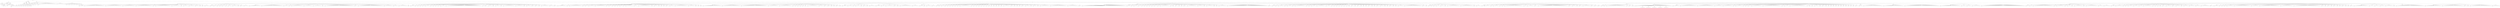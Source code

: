 graph Tree {
	"t0" [label = "TEI"];
	"t1" [label = "teiHeader"];
	"t2" [label = "fileDesc"];
	"t3" [label = "titleStmt"];
	"t4" [label = "title"];
	"t5" [label = "title"];
	"t6" [label = "author"];
	"t7" [label = "idno"];
	"t8" [label = "idno"];
	"t9" [label = "persName"];
	"t10" [label = "forename"];
	"t11" [label = "surname"];
	"t12" [label = "publicationStmt"];
	"t13" [label = "publisher"];
	"t14" [label = "idno"];
	"t15" [label = "idno"];
	"t16" [label = "idno"];
	"t17" [label = "availability"];
	"t18" [label = "licence"];
	"t19" [label = "ab"];
	"t20" [label = "ref"];
	"t21" [label = "sourceDesc"];
	"t22" [label = "bibl"];
	"t23" [label = "name"];
	"t24" [label = "idno"];
	"t25" [label = "idno"];
	"t26" [label = "availability"];
	"t27" [label = "licence"];
	"t28" [label = "ab"];
	"t29" [label = "ref"];
	"t30" [label = "bibl"];
	"t31" [label = "date"];
	"t32" [label = "date"];
	"t33" [label = "idno"];
	"t34" [label = "profileDesc"];
	"t35" [label = "particDesc"];
	"t36" [label = "listPerson"];
	"t37" [label = "person"];
	"t38" [label = "persName"];
	"t39" [label = "person"];
	"t40" [label = "persName"];
	"t41" [label = "person"];
	"t42" [label = "persName"];
	"t43" [label = "person"];
	"t44" [label = "persName"];
	"t45" [label = "person"];
	"t46" [label = "persName"];
	"t47" [label = "person"];
	"t48" [label = "persName"];
	"t49" [label = "person"];
	"t50" [label = "persName"];
	"t51" [label = "person"];
	"t52" [label = "persName"];
	"t53" [label = "person"];
	"t54" [label = "persName"];
	"t55" [label = "textClass"];
	"t56" [label = "keywords"];
	"t57" [label = "term"];
	"t58" [label = "term"];
	"t59" [label = "classCode"];
	"t60" [label = "revisionDesc"];
	"t61" [label = "listChange"];
	"t62" [label = "change"];
	"t63" [label = "text"];
	"t64" [label = "front"];
	"t65" [label = "docTitle"];
	"t66" [label = "titlePart"];
	"t67" [label = "titlePart"];
	"t68" [label = "docDate"];
	"t69" [label = "docAuthor"];
	"t70" [label = "div"];
	"t71" [label = "div"];
	"t72" [label = "head"];
	"t73" [label = "p"];
	"t74" [label = "div"];
	"t75" [label = "p"];
	"t76" [label = "div"];
	"t77" [label = "p"];
	"t78" [label = "performance"];
	"t79" [label = "ab"];
	"t80" [label = "div"];
	"t81" [label = "opener"];
	"t82" [label = "salute"];
	"t83" [label = "head"];
	"t84" [label = "p"];
	"t85" [label = "l"];
	"t86" [label = "l"];
	"t87" [label = "l"];
	"t88" [label = "l"];
	"t89" [label = "l"];
	"t90" [label = "l"];
	"t91" [label = "l"];
	"t92" [label = "l"];
	"t93" [label = "l"];
	"t94" [label = "l"];
	"t95" [label = "l"];
	"t96" [label = "l"];
	"t97" [label = "l"];
	"t98" [label = "l"];
	"t99" [label = "p"];
	"t100" [label = "p"];
	"t101" [label = "div"];
	"t102" [label = "head"];
	"t103" [label = "p"];
	"t104" [label = "p"];
	"t105" [label = "p"];
	"t106" [label = "p"];
	"t107" [label = "p"];
	"t108" [label = "p"];
	"t109" [label = "p"];
	"t110" [label = "castList"];
	"t111" [label = "head"];
	"t112" [label = "castItem"];
	"t113" [label = "role"];
	"t114" [label = "castItem"];
	"t115" [label = "role"];
	"t116" [label = "castItem"];
	"t117" [label = "role"];
	"t118" [label = "castItem"];
	"t119" [label = "role"];
	"t120" [label = "castItem"];
	"t121" [label = "role"];
	"t122" [label = "castItem"];
	"t123" [label = "role"];
	"t124" [label = "castItem"];
	"t125" [label = "role"];
	"t126" [label = "castItem"];
	"t127" [label = "role"];
	"t128" [label = "castItem"];
	"t129" [label = "role"];
	"t130" [label = "castItem"];
	"t131" [label = "role"];
	"t132" [label = "body"];
	"t133" [label = "div"];
	"t134" [label = "head"];
	"t135" [label = "div"];
	"t136" [label = "head"];
	"t137" [label = "sp"];
	"t138" [label = "speaker"];
	"t139" [label = "l"];
	"t140" [label = "l"];
	"t141" [label = "l"];
	"t142" [label = "l"];
	"t143" [label = "sp"];
	"t144" [label = "speaker"];
	"t145" [label = "l"];
	"t146" [label = "l"];
	"t147" [label = "l"];
	"t148" [label = "l"];
	"t149" [label = "l"];
	"t150" [label = "l"];
	"t151" [label = "l"];
	"t152" [label = "l"];
	"t153" [label = "l"];
	"t154" [label = "l"];
	"t155" [label = "l"];
	"t156" [label = "l"];
	"t157" [label = "l"];
	"t158" [label = "l"];
	"t159" [label = "l"];
	"t160" [label = "l"];
	"t161" [label = "l"];
	"t162" [label = "l"];
	"t163" [label = "l"];
	"t164" [label = "l"];
	"t165" [label = "sp"];
	"t166" [label = "speaker"];
	"t167" [label = "l"];
	"t168" [label = "l"];
	"t169" [label = "l"];
	"t170" [label = "l"];
	"t171" [label = "l"];
	"t172" [label = "l"];
	"t173" [label = "l"];
	"t174" [label = "l"];
	"t175" [label = "l"];
	"t176" [label = "l"];
	"t177" [label = "l"];
	"t178" [label = "l"];
	"t179" [label = "l"];
	"t180" [label = "l"];
	"t181" [label = "l"];
	"t182" [label = "l"];
	"t183" [label = "sp"];
	"t184" [label = "speaker"];
	"t185" [label = "l"];
	"t186" [label = "l"];
	"t187" [label = "l"];
	"t188" [label = "l"];
	"t189" [label = "l"];
	"t190" [label = "l"];
	"t191" [label = "l"];
	"t192" [label = "l"];
	"t193" [label = "l"];
	"t194" [label = "l"];
	"t195" [label = "l"];
	"t196" [label = "l"];
	"t197" [label = "sp"];
	"t198" [label = "speaker"];
	"t199" [label = "l"];
	"t200" [label = "l"];
	"t201" [label = "l"];
	"t202" [label = "l"];
	"t203" [label = "l"];
	"t204" [label = "l"];
	"t205" [label = "l"];
	"t206" [label = "l"];
	"t207" [label = "l"];
	"t208" [label = "l"];
	"t209" [label = "l"];
	"t210" [label = "l"];
	"t211" [label = "l"];
	"t212" [label = "l"];
	"t213" [label = "l"];
	"t214" [label = "l"];
	"t215" [label = "sp"];
	"t216" [label = "speaker"];
	"t217" [label = "l"];
	"t218" [label = "sp"];
	"t219" [label = "speaker"];
	"t220" [label = "l"];
	"t221" [label = "l"];
	"t222" [label = "l"];
	"t223" [label = "l"];
	"t224" [label = "l"];
	"t225" [label = "l"];
	"t226" [label = "l"];
	"t227" [label = "l"];
	"t228" [label = "l"];
	"t229" [label = "l"];
	"t230" [label = "l"];
	"t231" [label = "l"];
	"t232" [label = "l"];
	"t233" [label = "l"];
	"t234" [label = "l"];
	"t235" [label = "sp"];
	"t236" [label = "speaker"];
	"t237" [label = "l"];
	"t238" [label = "l"];
	"t239" [label = "l"];
	"t240" [label = "l"];
	"t241" [label = "l"];
	"t242" [label = "l"];
	"t243" [label = "l"];
	"t244" [label = "l"];
	"t245" [label = "sp"];
	"t246" [label = "speaker"];
	"t247" [label = "l"];
	"t248" [label = "sp"];
	"t249" [label = "speaker"];
	"t250" [label = "l"];
	"t251" [label = "l"];
	"t252" [label = "l"];
	"t253" [label = "l"];
	"t254" [label = "sp"];
	"t255" [label = "speaker"];
	"t256" [label = "l"];
	"t257" [label = "l"];
	"t258" [label = "l"];
	"t259" [label = "l"];
	"t260" [label = "l"];
	"t261" [label = "sp"];
	"t262" [label = "speaker"];
	"t263" [label = "l"];
	"t264" [label = "l"];
	"t265" [label = "l"];
	"t266" [label = "sp"];
	"t267" [label = "speaker"];
	"t268" [label = "l"];
	"t269" [label = "sp"];
	"t270" [label = "speaker"];
	"t271" [label = "l"];
	"t272" [label = "sp"];
	"t273" [label = "speaker"];
	"t274" [label = "l"];
	"t275" [label = "l"];
	"t276" [label = "l"];
	"t277" [label = "l"];
	"t278" [label = "div"];
	"t279" [label = "head"];
	"t280" [label = "sp"];
	"t281" [label = "speaker"];
	"t282" [label = "l"];
	"t283" [label = "l"];
	"t284" [label = "sp"];
	"t285" [label = "speaker"];
	"t286" [label = "l"];
	"t287" [label = "l"];
	"t288" [label = "sp"];
	"t289" [label = "speaker"];
	"t290" [label = "l"];
	"t291" [label = "sp"];
	"t292" [label = "speaker"];
	"t293" [label = "l"];
	"t294" [label = "sp"];
	"t295" [label = "speaker"];
	"t296" [label = "l"];
	"t297" [label = "l"];
	"t298" [label = "sp"];
	"t299" [label = "speaker"];
	"t300" [label = "l"];
	"t301" [label = "sp"];
	"t302" [label = "speaker"];
	"t303" [label = "l"];
	"t304" [label = "l"];
	"t305" [label = "l"];
	"t306" [label = "sp"];
	"t307" [label = "speaker"];
	"t308" [label = "l"];
	"t309" [label = "l"];
	"t310" [label = "l"];
	"t311" [label = "l"];
	"t312" [label = "sp"];
	"t313" [label = "speaker"];
	"t314" [label = "l"];
	"t315" [label = "sp"];
	"t316" [label = "speaker"];
	"t317" [label = "l"];
	"t318" [label = "l"];
	"t319" [label = "sp"];
	"t320" [label = "speaker"];
	"t321" [label = "l"];
	"t322" [label = "l"];
	"t323" [label = "l"];
	"t324" [label = "l"];
	"t325" [label = "div"];
	"t326" [label = "head"];
	"t327" [label = "sp"];
	"t328" [label = "speaker"];
	"t329" [label = "l"];
	"t330" [label = "l"];
	"t331" [label = "l"];
	"t332" [label = "l"];
	"t333" [label = "l"];
	"t334" [label = "l"];
	"t335" [label = "l"];
	"t336" [label = "l"];
	"t337" [label = "l"];
	"t338" [label = "l"];
	"t339" [label = "l"];
	"t340" [label = "sp"];
	"t341" [label = "speaker"];
	"t342" [label = "l"];
	"t343" [label = "l"];
	"t344" [label = "l"];
	"t345" [label = "l"];
	"t346" [label = "l"];
	"t347" [label = "l"];
	"t348" [label = "l"];
	"t349" [label = "l"];
	"t350" [label = "l"];
	"t351" [label = "l"];
	"t352" [label = "l"];
	"t353" [label = "l"];
	"t354" [label = "l"];
	"t355" [label = "l"];
	"t356" [label = "l"];
	"t357" [label = "l"];
	"t358" [label = "l"];
	"t359" [label = "l"];
	"t360" [label = "l"];
	"t361" [label = "l"];
	"t362" [label = "l"];
	"t363" [label = "sp"];
	"t364" [label = "speaker"];
	"t365" [label = "l"];
	"t366" [label = "l"];
	"t367" [label = "l"];
	"t368" [label = "l"];
	"t369" [label = "sp"];
	"t370" [label = "speaker"];
	"t371" [label = "l"];
	"t372" [label = "sp"];
	"t373" [label = "speaker"];
	"t374" [label = "l"];
	"t375" [label = "l"];
	"t376" [label = "l"];
	"t377" [label = "l"];
	"t378" [label = "l"];
	"t379" [label = "l"];
	"t380" [label = "l"];
	"t381" [label = "l"];
	"t382" [label = "l"];
	"t383" [label = "l"];
	"t384" [label = "l"];
	"t385" [label = "sp"];
	"t386" [label = "speaker"];
	"t387" [label = "l"];
	"t388" [label = "l"];
	"t389" [label = "l"];
	"t390" [label = "l"];
	"t391" [label = "l"];
	"t392" [label = "l"];
	"t393" [label = "l"];
	"t394" [label = "l"];
	"t395" [label = "sp"];
	"t396" [label = "speaker"];
	"t397" [label = "l"];
	"t398" [label = "l"];
	"t399" [label = "l"];
	"t400" [label = "l"];
	"t401" [label = "l"];
	"t402" [label = "l"];
	"t403" [label = "l"];
	"t404" [label = "l"];
	"t405" [label = "sp"];
	"t406" [label = "speaker"];
	"t407" [label = "l"];
	"t408" [label = "sp"];
	"t409" [label = "speaker"];
	"t410" [label = "l"];
	"t411" [label = "l"];
	"t412" [label = "l"];
	"t413" [label = "l"];
	"t414" [label = "l"];
	"t415" [label = "l"];
	"t416" [label = "l"];
	"t417" [label = "l"];
	"t418" [label = "l"];
	"t419" [label = "l"];
	"t420" [label = "l"];
	"t421" [label = "l"];
	"t422" [label = "l"];
	"t423" [label = "l"];
	"t424" [label = "l"];
	"t425" [label = "l"];
	"t426" [label = "l"];
	"t427" [label = "l"];
	"t428" [label = "l"];
	"t429" [label = "l"];
	"t430" [label = "l"];
	"t431" [label = "l"];
	"t432" [label = "l"];
	"t433" [label = "l"];
	"t434" [label = "l"];
	"t435" [label = "l"];
	"t436" [label = "l"];
	"t437" [label = "l"];
	"t438" [label = "l"];
	"t439" [label = "sp"];
	"t440" [label = "speaker"];
	"t441" [label = "l"];
	"t442" [label = "l"];
	"t443" [label = "sp"];
	"t444" [label = "speaker"];
	"t445" [label = "l"];
	"t446" [label = "l"];
	"t447" [label = "l"];
	"t448" [label = "l"];
	"t449" [label = "l"];
	"t450" [label = "l"];
	"t451" [label = "l"];
	"t452" [label = "l"];
	"t453" [label = "l"];
	"t454" [label = "l"];
	"t455" [label = "l"];
	"t456" [label = "l"];
	"t457" [label = "l"];
	"t458" [label = "l"];
	"t459" [label = "l"];
	"t460" [label = "l"];
	"t461" [label = "l"];
	"t462" [label = "l"];
	"t463" [label = "l"];
	"t464" [label = "l"];
	"t465" [label = "l"];
	"t466" [label = "l"];
	"t467" [label = "l"];
	"t468" [label = "l"];
	"t469" [label = "l"];
	"t470" [label = "sp"];
	"t471" [label = "speaker"];
	"t472" [label = "l"];
	"t473" [label = "l"];
	"t474" [label = "l"];
	"t475" [label = "l"];
	"t476" [label = "l"];
	"t477" [label = "l"];
	"t478" [label = "l"];
	"t479" [label = "l"];
	"t480" [label = "sp"];
	"t481" [label = "speaker"];
	"t482" [label = "l"];
	"t483" [label = "l"];
	"t484" [label = "l"];
	"t485" [label = "l"];
	"t486" [label = "sp"];
	"t487" [label = "speaker"];
	"t488" [label = "l"];
	"t489" [label = "l"];
	"t490" [label = "l"];
	"t491" [label = "l"];
	"t492" [label = "l"];
	"t493" [label = "l"];
	"t494" [label = "l"];
	"t495" [label = "l"];
	"t496" [label = "sp"];
	"t497" [label = "speaker"];
	"t498" [label = "l"];
	"t499" [label = "div"];
	"t500" [label = "head"];
	"t501" [label = "sp"];
	"t502" [label = "speaker"];
	"t503" [label = "l"];
	"t504" [label = "l"];
	"t505" [label = "l"];
	"t506" [label = "sp"];
	"t507" [label = "speaker"];
	"t508" [label = "l"];
	"t509" [label = "sp"];
	"t510" [label = "speaker"];
	"t511" [label = "l"];
	"t512" [label = "sp"];
	"t513" [label = "speaker"];
	"t514" [label = "l"];
	"t515" [label = "sp"];
	"t516" [label = "speaker"];
	"t517" [label = "l"];
	"t518" [label = "sp"];
	"t519" [label = "speaker"];
	"t520" [label = "l"];
	"t521" [label = "l"];
	"t522" [label = "l"];
	"t523" [label = "l"];
	"t524" [label = "sp"];
	"t525" [label = "speaker"];
	"t526" [label = "l"];
	"t527" [label = "sp"];
	"t528" [label = "speaker"];
	"t529" [label = "l"];
	"t530" [label = "sp"];
	"t531" [label = "speaker"];
	"t532" [label = "l"];
	"t533" [label = "sp"];
	"t534" [label = "speaker"];
	"t535" [label = "l"];
	"t536" [label = "sp"];
	"t537" [label = "speaker"];
	"t538" [label = "l"];
	"t539" [label = "l"];
	"t540" [label = "l"];
	"t541" [label = "l"];
	"t542" [label = "sp"];
	"t543" [label = "speaker"];
	"t544" [label = "l"];
	"t545" [label = "l"];
	"t546" [label = "l"];
	"t547" [label = "l"];
	"t548" [label = "l"];
	"t549" [label = "l"];
	"t550" [label = "l"];
	"t551" [label = "l"];
	"t552" [label = "l"];
	"t553" [label = "l"];
	"t554" [label = "l"];
	"t555" [label = "l"];
	"t556" [label = "l"];
	"t557" [label = "l"];
	"t558" [label = "l"];
	"t559" [label = "l"];
	"t560" [label = "l"];
	"t561" [label = "l"];
	"t562" [label = "l"];
	"t563" [label = "l"];
	"t564" [label = "l"];
	"t565" [label = "l"];
	"t566" [label = "l"];
	"t567" [label = "l"];
	"t568" [label = "l"];
	"t569" [label = "l"];
	"t570" [label = "l"];
	"t571" [label = "l"];
	"t572" [label = "l"];
	"t573" [label = "l"];
	"t574" [label = "l"];
	"t575" [label = "l"];
	"t576" [label = "l"];
	"t577" [label = "l"];
	"t578" [label = "l"];
	"t579" [label = "l"];
	"t580" [label = "sp"];
	"t581" [label = "speaker"];
	"t582" [label = "l"];
	"t583" [label = "sp"];
	"t584" [label = "speaker"];
	"t585" [label = "l"];
	"t586" [label = "l"];
	"t587" [label = "sp"];
	"t588" [label = "speaker"];
	"t589" [label = "l"];
	"t590" [label = "l"];
	"t591" [label = "l"];
	"t592" [label = "sp"];
	"t593" [label = "speaker"];
	"t594" [label = "l"];
	"t595" [label = "sp"];
	"t596" [label = "speaker"];
	"t597" [label = "l"];
	"t598" [label = "l"];
	"t599" [label = "l"];
	"t600" [label = "l"];
	"t601" [label = "sp"];
	"t602" [label = "speaker"];
	"t603" [label = "l"];
	"t604" [label = "sp"];
	"t605" [label = "speaker"];
	"t606" [label = "l"];
	"t607" [label = "l"];
	"t608" [label = "l"];
	"t609" [label = "l"];
	"t610" [label = "l"];
	"t611" [label = "l"];
	"t612" [label = "l"];
	"t613" [label = "l"];
	"t614" [label = "l"];
	"t615" [label = "l"];
	"t616" [label = "l"];
	"t617" [label = "sp"];
	"t618" [label = "speaker"];
	"t619" [label = "l"];
	"t620" [label = "l"];
	"t621" [label = "l"];
	"t622" [label = "l"];
	"t623" [label = "l"];
	"t624" [label = "l"];
	"t625" [label = "l"];
	"t626" [label = "sp"];
	"t627" [label = "speaker"];
	"t628" [label = "l"];
	"t629" [label = "sp"];
	"t630" [label = "speaker"];
	"t631" [label = "l"];
	"t632" [label = "l"];
	"t633" [label = "l"];
	"t634" [label = "l"];
	"t635" [label = "sp"];
	"t636" [label = "speaker"];
	"t637" [label = "l"];
	"t638" [label = "l"];
	"t639" [label = "sp"];
	"t640" [label = "speaker"];
	"t641" [label = "l"];
	"t642" [label = "l"];
	"t643" [label = "sp"];
	"t644" [label = "speaker"];
	"t645" [label = "l"];
	"t646" [label = "sp"];
	"t647" [label = "speaker"];
	"t648" [label = "l"];
	"t649" [label = "l"];
	"t650" [label = "l"];
	"t651" [label = "l"];
	"t652" [label = "l"];
	"t653" [label = "l"];
	"t654" [label = "l"];
	"t655" [label = "sp"];
	"t656" [label = "speaker"];
	"t657" [label = "l"];
	"t658" [label = "l"];
	"t659" [label = "l"];
	"t660" [label = "sp"];
	"t661" [label = "speaker"];
	"t662" [label = "l"];
	"t663" [label = "l"];
	"t664" [label = "div"];
	"t665" [label = "head"];
	"t666" [label = "div"];
	"t667" [label = "head"];
	"t668" [label = "sp"];
	"t669" [label = "speaker"];
	"t670" [label = "l"];
	"t671" [label = "l"];
	"t672" [label = "l"];
	"t673" [label = "l"];
	"t674" [label = "l"];
	"t675" [label = "l"];
	"t676" [label = "l"];
	"t677" [label = "l"];
	"t678" [label = "sp"];
	"t679" [label = "speaker"];
	"t680" [label = "l"];
	"t681" [label = "sp"];
	"t682" [label = "speaker"];
	"t683" [label = "l"];
	"t684" [label = "l"];
	"t685" [label = "l"];
	"t686" [label = "l"];
	"t687" [label = "l"];
	"t688" [label = "l"];
	"t689" [label = "l"];
	"t690" [label = "l"];
	"t691" [label = "l"];
	"t692" [label = "l"];
	"t693" [label = "l"];
	"t694" [label = "l"];
	"t695" [label = "sp"];
	"t696" [label = "speaker"];
	"t697" [label = "l"];
	"t698" [label = "sp"];
	"t699" [label = "speaker"];
	"t700" [label = "l"];
	"t701" [label = "l"];
	"t702" [label = "sp"];
	"t703" [label = "speaker"];
	"t704" [label = "l"];
	"t705" [label = "l"];
	"t706" [label = "l"];
	"t707" [label = "l"];
	"t708" [label = "l"];
	"t709" [label = "sp"];
	"t710" [label = "speaker"];
	"t711" [label = "l"];
	"t712" [label = "l"];
	"t713" [label = "l"];
	"t714" [label = "l"];
	"t715" [label = "l"];
	"t716" [label = "l"];
	"t717" [label = "l"];
	"t718" [label = "l"];
	"t719" [label = "l"];
	"t720" [label = "l"];
	"t721" [label = "sp"];
	"t722" [label = "speaker"];
	"t723" [label = "l"];
	"t724" [label = "sp"];
	"t725" [label = "speaker"];
	"t726" [label = "l"];
	"t727" [label = "l"];
	"t728" [label = "sp"];
	"t729" [label = "speaker"];
	"t730" [label = "l"];
	"t731" [label = "sp"];
	"t732" [label = "speaker"];
	"t733" [label = "l"];
	"t734" [label = "sp"];
	"t735" [label = "speaker"];
	"t736" [label = "l"];
	"t737" [label = "sp"];
	"t738" [label = "speaker"];
	"t739" [label = "l"];
	"t740" [label = "l"];
	"t741" [label = "sp"];
	"t742" [label = "speaker"];
	"t743" [label = "l"];
	"t744" [label = "sp"];
	"t745" [label = "speaker"];
	"t746" [label = "l"];
	"t747" [label = "l"];
	"t748" [label = "l"];
	"t749" [label = "l"];
	"t750" [label = "l"];
	"t751" [label = "l"];
	"t752" [label = "l"];
	"t753" [label = "sp"];
	"t754" [label = "speaker"];
	"t755" [label = "l"];
	"t756" [label = "l"];
	"t757" [label = "l"];
	"t758" [label = "sp"];
	"t759" [label = "speaker"];
	"t760" [label = "l"];
	"t761" [label = "l"];
	"t762" [label = "l"];
	"t763" [label = "l"];
	"t764" [label = "l"];
	"t765" [label = "l"];
	"t766" [label = "l"];
	"t767" [label = "l"];
	"t768" [label = "l"];
	"t769" [label = "l"];
	"t770" [label = "l"];
	"t771" [label = "l"];
	"t772" [label = "sp"];
	"t773" [label = "speaker"];
	"t774" [label = "l"];
	"t775" [label = "sp"];
	"t776" [label = "speaker"];
	"t777" [label = "l"];
	"t778" [label = "l"];
	"t779" [label = "l"];
	"t780" [label = "sp"];
	"t781" [label = "speaker"];
	"t782" [label = "l"];
	"t783" [label = "sp"];
	"t784" [label = "speaker"];
	"t785" [label = "l"];
	"t786" [label = "sp"];
	"t787" [label = "speaker"];
	"t788" [label = "l"];
	"t789" [label = "sp"];
	"t790" [label = "speaker"];
	"t791" [label = "l"];
	"t792" [label = "l"];
	"t793" [label = "sp"];
	"t794" [label = "speaker"];
	"t795" [label = "l"];
	"t796" [label = "l"];
	"t797" [label = "l"];
	"t798" [label = "l"];
	"t799" [label = "sp"];
	"t800" [label = "speaker"];
	"t801" [label = "l"];
	"t802" [label = "l"];
	"t803" [label = "l"];
	"t804" [label = "l"];
	"t805" [label = "l"];
	"t806" [label = "l"];
	"t807" [label = "l"];
	"t808" [label = "l"];
	"t809" [label = "l"];
	"t810" [label = "l"];
	"t811" [label = "l"];
	"t812" [label = "l"];
	"t813" [label = "sp"];
	"t814" [label = "speaker"];
	"t815" [label = "l"];
	"t816" [label = "l"];
	"t817" [label = "l"];
	"t818" [label = "l"];
	"t819" [label = "l"];
	"t820" [label = "l"];
	"t821" [label = "sp"];
	"t822" [label = "speaker"];
	"t823" [label = "l"];
	"t824" [label = "sp"];
	"t825" [label = "speaker"];
	"t826" [label = "l"];
	"t827" [label = "sp"];
	"t828" [label = "speaker"];
	"t829" [label = "l"];
	"t830" [label = "div"];
	"t831" [label = "head"];
	"t832" [label = "sp"];
	"t833" [label = "speaker"];
	"t834" [label = "l"];
	"t835" [label = "l"];
	"t836" [label = "l"];
	"t837" [label = "l"];
	"t838" [label = "l"];
	"t839" [label = "l"];
	"t840" [label = "l"];
	"t841" [label = "l"];
	"t842" [label = "l"];
	"t843" [label = "l"];
	"t844" [label = "l"];
	"t845" [label = "l"];
	"t846" [label = "l"];
	"t847" [label = "l"];
	"t848" [label = "l"];
	"t849" [label = "l"];
	"t850" [label = "l"];
	"t851" [label = "l"];
	"t852" [label = "sp"];
	"t853" [label = "speaker"];
	"t854" [label = "l"];
	"t855" [label = "l"];
	"t856" [label = "l"];
	"t857" [label = "l"];
	"t858" [label = "l"];
	"t859" [label = "l"];
	"t860" [label = "l"];
	"t861" [label = "l"];
	"t862" [label = "l"];
	"t863" [label = "l"];
	"t864" [label = "l"];
	"t865" [label = "l"];
	"t866" [label = "l"];
	"t867" [label = "l"];
	"t868" [label = "l"];
	"t869" [label = "l"];
	"t870" [label = "l"];
	"t871" [label = "l"];
	"t872" [label = "sp"];
	"t873" [label = "speaker"];
	"t874" [label = "l"];
	"t875" [label = "l"];
	"t876" [label = "l"];
	"t877" [label = "l"];
	"t878" [label = "l"];
	"t879" [label = "l"];
	"t880" [label = "l"];
	"t881" [label = "l"];
	"t882" [label = "l"];
	"t883" [label = "l"];
	"t884" [label = "l"];
	"t885" [label = "l"];
	"t886" [label = "l"];
	"t887" [label = "l"];
	"t888" [label = "l"];
	"t889" [label = "l"];
	"t890" [label = "l"];
	"t891" [label = "l"];
	"t892" [label = "l"];
	"t893" [label = "l"];
	"t894" [label = "l"];
	"t895" [label = "l"];
	"t896" [label = "l"];
	"t897" [label = "l"];
	"t898" [label = "l"];
	"t899" [label = "l"];
	"t900" [label = "sp"];
	"t901" [label = "speaker"];
	"t902" [label = "l"];
	"t903" [label = "l"];
	"t904" [label = "l"];
	"t905" [label = "l"];
	"t906" [label = "l"];
	"t907" [label = "l"];
	"t908" [label = "l"];
	"t909" [label = "l"];
	"t910" [label = "l"];
	"t911" [label = "l"];
	"t912" [label = "sp"];
	"t913" [label = "speaker"];
	"t914" [label = "l"];
	"t915" [label = "l"];
	"t916" [label = "l"];
	"t917" [label = "l"];
	"t918" [label = "l"];
	"t919" [label = "l"];
	"t920" [label = "l"];
	"t921" [label = "l"];
	"t922" [label = "l"];
	"t923" [label = "l"];
	"t924" [label = "l"];
	"t925" [label = "l"];
	"t926" [label = "sp"];
	"t927" [label = "speaker"];
	"t928" [label = "l"];
	"t929" [label = "sp"];
	"t930" [label = "speaker"];
	"t931" [label = "l"];
	"t932" [label = "sp"];
	"t933" [label = "speaker"];
	"t934" [label = "l"];
	"t935" [label = "sp"];
	"t936" [label = "speaker"];
	"t937" [label = "l"];
	"t938" [label = "sp"];
	"t939" [label = "speaker"];
	"t940" [label = "l"];
	"t941" [label = "sp"];
	"t942" [label = "speaker"];
	"t943" [label = "l"];
	"t944" [label = "sp"];
	"t945" [label = "speaker"];
	"t946" [label = "l"];
	"t947" [label = "l"];
	"t948" [label = "l"];
	"t949" [label = "l"];
	"t950" [label = "l"];
	"t951" [label = "l"];
	"t952" [label = "l"];
	"t953" [label = "l"];
	"t954" [label = "l"];
	"t955" [label = "l"];
	"t956" [label = "sp"];
	"t957" [label = "speaker"];
	"t958" [label = "l"];
	"t959" [label = "l"];
	"t960" [label = "l"];
	"t961" [label = "l"];
	"t962" [label = "sp"];
	"t963" [label = "speaker"];
	"t964" [label = "l"];
	"t965" [label = "l"];
	"t966" [label = "sp"];
	"t967" [label = "speaker"];
	"t968" [label = "l"];
	"t969" [label = "l"];
	"t970" [label = "sp"];
	"t971" [label = "speaker"];
	"t972" [label = "l"];
	"t973" [label = "sp"];
	"t974" [label = "speaker"];
	"t975" [label = "l"];
	"t976" [label = "sp"];
	"t977" [label = "speaker"];
	"t978" [label = "l"];
	"t979" [label = "l"];
	"t980" [label = "sp"];
	"t981" [label = "speaker"];
	"t982" [label = "l"];
	"t983" [label = "div"];
	"t984" [label = "head"];
	"t985" [label = "sp"];
	"t986" [label = "speaker"];
	"t987" [label = "l"];
	"t988" [label = "l"];
	"t989" [label = "l"];
	"t990" [label = "l"];
	"t991" [label = "sp"];
	"t992" [label = "speaker"];
	"t993" [label = "l"];
	"t994" [label = "l"];
	"t995" [label = "l"];
	"t996" [label = "l"];
	"t997" [label = "sp"];
	"t998" [label = "speaker"];
	"t999" [label = "l"];
	"t1000" [label = "sp"];
	"t1001" [label = "speaker"];
	"t1002" [label = "l"];
	"t1003" [label = "l"];
	"t1004" [label = "l"];
	"t1005" [label = "l"];
	"t1006" [label = "sp"];
	"t1007" [label = "speaker"];
	"t1008" [label = "l"];
	"t1009" [label = "sp"];
	"t1010" [label = "speaker"];
	"t1011" [label = "l"];
	"t1012" [label = "l"];
	"t1013" [label = "sp"];
	"t1014" [label = "speaker"];
	"t1015" [label = "l"];
	"t1016" [label = "sp"];
	"t1017" [label = "speaker"];
	"t1018" [label = "l"];
	"t1019" [label = "l"];
	"t1020" [label = "l"];
	"t1021" [label = "l"];
	"t1022" [label = "l"];
	"t1023" [label = "div"];
	"t1024" [label = "head"];
	"t1025" [label = "sp"];
	"t1026" [label = "speaker"];
	"t1027" [label = "l"];
	"t1028" [label = "l"];
	"t1029" [label = "l"];
	"t1030" [label = "l"];
	"t1031" [label = "sp"];
	"t1032" [label = "speaker"];
	"t1033" [label = "l"];
	"t1034" [label = "l"];
	"t1035" [label = "l"];
	"t1036" [label = "sp"];
	"t1037" [label = "speaker"];
	"t1038" [label = "l"];
	"t1039" [label = "l"];
	"t1040" [label = "l"];
	"t1041" [label = "l"];
	"t1042" [label = "l"];
	"t1043" [label = "l"];
	"t1044" [label = "l"];
	"t1045" [label = "sp"];
	"t1046" [label = "speaker"];
	"t1047" [label = "l"];
	"t1048" [label = "l"];
	"t1049" [label = "sp"];
	"t1050" [label = "speaker"];
	"t1051" [label = "l"];
	"t1052" [label = "sp"];
	"t1053" [label = "speaker"];
	"t1054" [label = "l"];
	"t1055" [label = "l"];
	"t1056" [label = "l"];
	"t1057" [label = "l"];
	"t1058" [label = "l"];
	"t1059" [label = "l"];
	"t1060" [label = "l"];
	"t1061" [label = "l"];
	"t1062" [label = "l"];
	"t1063" [label = "l"];
	"t1064" [label = "l"];
	"t1065" [label = "sp"];
	"t1066" [label = "speaker"];
	"t1067" [label = "l"];
	"t1068" [label = "l"];
	"t1069" [label = "l"];
	"t1070" [label = "l"];
	"t1071" [label = "l"];
	"t1072" [label = "l"];
	"t1073" [label = "div"];
	"t1074" [label = "head"];
	"t1075" [label = "sp"];
	"t1076" [label = "speaker"];
	"t1077" [label = "l"];
	"t1078" [label = "l"];
	"t1079" [label = "l"];
	"t1080" [label = "sp"];
	"t1081" [label = "speaker"];
	"t1082" [label = "l"];
	"t1083" [label = "sp"];
	"t1084" [label = "speaker"];
	"t1085" [label = "l"];
	"t1086" [label = "l"];
	"t1087" [label = "l"];
	"t1088" [label = "l"];
	"t1089" [label = "sp"];
	"t1090" [label = "speaker"];
	"t1091" [label = "l"];
	"t1092" [label = "l"];
	"t1093" [label = "l"];
	"t1094" [label = "div"];
	"t1095" [label = "head"];
	"t1096" [label = "sp"];
	"t1097" [label = "speaker"];
	"t1098" [label = "l"];
	"t1099" [label = "sp"];
	"t1100" [label = "speaker"];
	"t1101" [label = "l"];
	"t1102" [label = "sp"];
	"t1103" [label = "speaker"];
	"t1104" [label = "l"];
	"t1105" [label = "l"];
	"t1106" [label = "sp"];
	"t1107" [label = "speaker"];
	"t1108" [label = "l"];
	"t1109" [label = "sp"];
	"t1110" [label = "speaker"];
	"t1111" [label = "l"];
	"t1112" [label = "sp"];
	"t1113" [label = "speaker"];
	"t1114" [label = "l"];
	"t1115" [label = "sp"];
	"t1116" [label = "speaker"];
	"t1117" [label = "l"];
	"t1118" [label = "sp"];
	"t1119" [label = "speaker"];
	"t1120" [label = "l"];
	"t1121" [label = "sp"];
	"t1122" [label = "speaker"];
	"t1123" [label = "l"];
	"t1124" [label = "sp"];
	"t1125" [label = "speaker"];
	"t1126" [label = "l"];
	"t1127" [label = "l"];
	"t1128" [label = "l"];
	"t1129" [label = "l"];
	"t1130" [label = "l"];
	"t1131" [label = "l"];
	"t1132" [label = "l"];
	"t1133" [label = "l"];
	"t1134" [label = "l"];
	"t1135" [label = "l"];
	"t1136" [label = "sp"];
	"t1137" [label = "speaker"];
	"t1138" [label = "l"];
	"t1139" [label = "sp"];
	"t1140" [label = "speaker"];
	"t1141" [label = "l"];
	"t1142" [label = "sp"];
	"t1143" [label = "speaker"];
	"t1144" [label = "l"];
	"t1145" [label = "sp"];
	"t1146" [label = "speaker"];
	"t1147" [label = "l"];
	"t1148" [label = "sp"];
	"t1149" [label = "speaker"];
	"t1150" [label = "l"];
	"t1151" [label = "sp"];
	"t1152" [label = "speaker"];
	"t1153" [label = "l"];
	"t1154" [label = "sp"];
	"t1155" [label = "speaker"];
	"t1156" [label = "l"];
	"t1157" [label = "sp"];
	"t1158" [label = "speaker"];
	"t1159" [label = "l"];
	"t1160" [label = "sp"];
	"t1161" [label = "speaker"];
	"t1162" [label = "l"];
	"t1163" [label = "sp"];
	"t1164" [label = "speaker"];
	"t1165" [label = "l"];
	"t1166" [label = "sp"];
	"t1167" [label = "speaker"];
	"t1168" [label = "l"];
	"t1169" [label = "sp"];
	"t1170" [label = "speaker"];
	"t1171" [label = "l"];
	"t1172" [label = "sp"];
	"t1173" [label = "speaker"];
	"t1174" [label = "l"];
	"t1175" [label = "sp"];
	"t1176" [label = "speaker"];
	"t1177" [label = "l"];
	"t1178" [label = "l"];
	"t1179" [label = "l"];
	"t1180" [label = "l"];
	"t1181" [label = "l"];
	"t1182" [label = "l"];
	"t1183" [label = "sp"];
	"t1184" [label = "speaker"];
	"t1185" [label = "l"];
	"t1186" [label = "l"];
	"t1187" [label = "sp"];
	"t1188" [label = "speaker"];
	"t1189" [label = "l"];
	"t1190" [label = "sp"];
	"t1191" [label = "speaker"];
	"t1192" [label = "l"];
	"t1193" [label = "sp"];
	"t1194" [label = "speaker"];
	"t1195" [label = "l"];
	"t1196" [label = "sp"];
	"t1197" [label = "speaker"];
	"t1198" [label = "l"];
	"t1199" [label = "l"];
	"t1200" [label = "sp"];
	"t1201" [label = "speaker"];
	"t1202" [label = "l"];
	"t1203" [label = "l"];
	"t1204" [label = "l"];
	"t1205" [label = "l"];
	"t1206" [label = "sp"];
	"t1207" [label = "speaker"];
	"t1208" [label = "l"];
	"t1209" [label = "sp"];
	"t1210" [label = "speaker"];
	"t1211" [label = "l"];
	"t1212" [label = "l"];
	"t1213" [label = "l"];
	"t1214" [label = "sp"];
	"t1215" [label = "speaker"];
	"t1216" [label = "l"];
	"t1217" [label = "sp"];
	"t1218" [label = "speaker"];
	"t1219" [label = "l"];
	"t1220" [label = "l"];
	"t1221" [label = "l"];
	"t1222" [label = "l"];
	"t1223" [label = "l"];
	"t1224" [label = "l"];
	"t1225" [label = "l"];
	"t1226" [label = "l"];
	"t1227" [label = "l"];
	"t1228" [label = "sp"];
	"t1229" [label = "speaker"];
	"t1230" [label = "l"];
	"t1231" [label = "l"];
	"t1232" [label = "l"];
	"t1233" [label = "l"];
	"t1234" [label = "l"];
	"t1235" [label = "l"];
	"t1236" [label = "l"];
	"t1237" [label = "l"];
	"t1238" [label = "l"];
	"t1239" [label = "l"];
	"t1240" [label = "l"];
	"t1241" [label = "l"];
	"t1242" [label = "l"];
	"t1243" [label = "l"];
	"t1244" [label = "l"];
	"t1245" [label = "l"];
	"t1246" [label = "sp"];
	"t1247" [label = "speaker"];
	"t1248" [label = "l"];
	"t1249" [label = "l"];
	"t1250" [label = "l"];
	"t1251" [label = "l"];
	"t1252" [label = "l"];
	"t1253" [label = "l"];
	"t1254" [label = "l"];
	"t1255" [label = "l"];
	"t1256" [label = "l"];
	"t1257" [label = "l"];
	"t1258" [label = "sp"];
	"t1259" [label = "speaker"];
	"t1260" [label = "l"];
	"t1261" [label = "l"];
	"t1262" [label = "div"];
	"t1263" [label = "head"];
	"t1264" [label = "div"];
	"t1265" [label = "head"];
	"t1266" [label = "sp"];
	"t1267" [label = "speaker"];
	"t1268" [label = "l"];
	"t1269" [label = "l"];
	"t1270" [label = "l"];
	"t1271" [label = "l"];
	"t1272" [label = "l"];
	"t1273" [label = "l"];
	"t1274" [label = "l"];
	"t1275" [label = "l"];
	"t1276" [label = "l"];
	"t1277" [label = "l"];
	"t1278" [label = "l"];
	"t1279" [label = "l"];
	"t1280" [label = "l"];
	"t1281" [label = "l"];
	"t1282" [label = "l"];
	"t1283" [label = "l"];
	"t1284" [label = "l"];
	"t1285" [label = "l"];
	"t1286" [label = "l"];
	"t1287" [label = "l"];
	"t1288" [label = "l"];
	"t1289" [label = "l"];
	"t1290" [label = "l"];
	"t1291" [label = "l"];
	"t1292" [label = "l"];
	"t1293" [label = "l"];
	"t1294" [label = "l"];
	"t1295" [label = "l"];
	"t1296" [label = "l"];
	"t1297" [label = "l"];
	"t1298" [label = "l"];
	"t1299" [label = "l"];
	"t1300" [label = "l"];
	"t1301" [label = "l"];
	"t1302" [label = "l"];
	"t1303" [label = "l"];
	"t1304" [label = "l"];
	"t1305" [label = "l"];
	"t1306" [label = "l"];
	"t1307" [label = "l"];
	"t1308" [label = "l"];
	"t1309" [label = "l"];
	"t1310" [label = "l"];
	"t1311" [label = "l"];
	"t1312" [label = "div"];
	"t1313" [label = "head"];
	"t1314" [label = "sp"];
	"t1315" [label = "speaker"];
	"t1316" [label = "l"];
	"t1317" [label = "l"];
	"t1318" [label = "l"];
	"t1319" [label = "sp"];
	"t1320" [label = "speaker"];
	"t1321" [label = "l"];
	"t1322" [label = "sp"];
	"t1323" [label = "speaker"];
	"t1324" [label = "l"];
	"t1325" [label = "l"];
	"t1326" [label = "l"];
	"t1327" [label = "sp"];
	"t1328" [label = "speaker"];
	"t1329" [label = "l"];
	"t1330" [label = "l"];
	"t1331" [label = "sp"];
	"t1332" [label = "speaker"];
	"t1333" [label = "l"];
	"t1334" [label = "sp"];
	"t1335" [label = "speaker"];
	"t1336" [label = "l"];
	"t1337" [label = "sp"];
	"t1338" [label = "speaker"];
	"t1339" [label = "l"];
	"t1340" [label = "sp"];
	"t1341" [label = "speaker"];
	"t1342" [label = "l"];
	"t1343" [label = "sp"];
	"t1344" [label = "speaker"];
	"t1345" [label = "l"];
	"t1346" [label = "sp"];
	"t1347" [label = "speaker"];
	"t1348" [label = "l"];
	"t1349" [label = "l"];
	"t1350" [label = "sp"];
	"t1351" [label = "speaker"];
	"t1352" [label = "l"];
	"t1353" [label = "sp"];
	"t1354" [label = "speaker"];
	"t1355" [label = "l"];
	"t1356" [label = "l"];
	"t1357" [label = "l"];
	"t1358" [label = "l"];
	"t1359" [label = "l"];
	"t1360" [label = "l"];
	"t1361" [label = "l"];
	"t1362" [label = "l"];
	"t1363" [label = "l"];
	"t1364" [label = "sp"];
	"t1365" [label = "speaker"];
	"t1366" [label = "l"];
	"t1367" [label = "sp"];
	"t1368" [label = "speaker"];
	"t1369" [label = "l"];
	"t1370" [label = "sp"];
	"t1371" [label = "speaker"];
	"t1372" [label = "l"];
	"t1373" [label = "l"];
	"t1374" [label = "sp"];
	"t1375" [label = "speaker"];
	"t1376" [label = "l"];
	"t1377" [label = "sp"];
	"t1378" [label = "speaker"];
	"t1379" [label = "l"];
	"t1380" [label = "sp"];
	"t1381" [label = "speaker"];
	"t1382" [label = "l"];
	"t1383" [label = "l"];
	"t1384" [label = "sp"];
	"t1385" [label = "speaker"];
	"t1386" [label = "l"];
	"t1387" [label = "l"];
	"t1388" [label = "l"];
	"t1389" [label = "l"];
	"t1390" [label = "l"];
	"t1391" [label = "l"];
	"t1392" [label = "l"];
	"t1393" [label = "l"];
	"t1394" [label = "l"];
	"t1395" [label = "sp"];
	"t1396" [label = "speaker"];
	"t1397" [label = "l"];
	"t1398" [label = "l"];
	"t1399" [label = "l"];
	"t1400" [label = "l"];
	"t1401" [label = "l"];
	"t1402" [label = "sp"];
	"t1403" [label = "speaker"];
	"t1404" [label = "l"];
	"t1405" [label = "sp"];
	"t1406" [label = "speaker"];
	"t1407" [label = "l"];
	"t1408" [label = "l"];
	"t1409" [label = "l"];
	"t1410" [label = "l"];
	"t1411" [label = "l"];
	"t1412" [label = "l"];
	"t1413" [label = "sp"];
	"t1414" [label = "speaker"];
	"t1415" [label = "l"];
	"t1416" [label = "sp"];
	"t1417" [label = "speaker"];
	"t1418" [label = "l"];
	"t1419" [label = "sp"];
	"t1420" [label = "speaker"];
	"t1421" [label = "l"];
	"t1422" [label = "l"];
	"t1423" [label = "l"];
	"t1424" [label = "l"];
	"t1425" [label = "l"];
	"t1426" [label = "l"];
	"t1427" [label = "l"];
	"t1428" [label = "sp"];
	"t1429" [label = "speaker"];
	"t1430" [label = "l"];
	"t1431" [label = "l"];
	"t1432" [label = "l"];
	"t1433" [label = "l"];
	"t1434" [label = "l"];
	"t1435" [label = "l"];
	"t1436" [label = "l"];
	"t1437" [label = "l"];
	"t1438" [label = "l"];
	"t1439" [label = "l"];
	"t1440" [label = "l"];
	"t1441" [label = "l"];
	"t1442" [label = "l"];
	"t1443" [label = "l"];
	"t1444" [label = "l"];
	"t1445" [label = "l"];
	"t1446" [label = "l"];
	"t1447" [label = "l"];
	"t1448" [label = "l"];
	"t1449" [label = "l"];
	"t1450" [label = "l"];
	"t1451" [label = "l"];
	"t1452" [label = "l"];
	"t1453" [label = "l"];
	"t1454" [label = "l"];
	"t1455" [label = "l"];
	"t1456" [label = "l"];
	"t1457" [label = "l"];
	"t1458" [label = "l"];
	"t1459" [label = "l"];
	"t1460" [label = "l"];
	"t1461" [label = "l"];
	"t1462" [label = "l"];
	"t1463" [label = "l"];
	"t1464" [label = "l"];
	"t1465" [label = "l"];
	"t1466" [label = "l"];
	"t1467" [label = "l"];
	"t1468" [label = "l"];
	"t1469" [label = "l"];
	"t1470" [label = "l"];
	"t1471" [label = "sp"];
	"t1472" [label = "speaker"];
	"t1473" [label = "l"];
	"t1474" [label = "l"];
	"t1475" [label = "div"];
	"t1476" [label = "head"];
	"t1477" [label = "sp"];
	"t1478" [label = "speaker"];
	"t1479" [label = "l"];
	"t1480" [label = "l"];
	"t1481" [label = "sp"];
	"t1482" [label = "speaker"];
	"t1483" [label = "l"];
	"t1484" [label = "sp"];
	"t1485" [label = "speaker"];
	"t1486" [label = "l"];
	"t1487" [label = "l"];
	"t1488" [label = "l"];
	"t1489" [label = "l"];
	"t1490" [label = "l"];
	"t1491" [label = "sp"];
	"t1492" [label = "speaker"];
	"t1493" [label = "l"];
	"t1494" [label = "sp"];
	"t1495" [label = "speaker"];
	"t1496" [label = "l"];
	"t1497" [label = "l"];
	"t1498" [label = "l"];
	"t1499" [label = "l"];
	"t1500" [label = "sp"];
	"t1501" [label = "speaker"];
	"t1502" [label = "l"];
	"t1503" [label = "sp"];
	"t1504" [label = "speaker"];
	"t1505" [label = "l"];
	"t1506" [label = "l"];
	"t1507" [label = "l"];
	"t1508" [label = "l"];
	"t1509" [label = "l"];
	"t1510" [label = "l"];
	"t1511" [label = "l"];
	"t1512" [label = "l"];
	"t1513" [label = "l"];
	"t1514" [label = "l"];
	"t1515" [label = "sp"];
	"t1516" [label = "speaker"];
	"t1517" [label = "l"];
	"t1518" [label = "sp"];
	"t1519" [label = "speaker"];
	"t1520" [label = "l"];
	"t1521" [label = "sp"];
	"t1522" [label = "speaker"];
	"t1523" [label = "l"];
	"t1524" [label = "l"];
	"t1525" [label = "l"];
	"t1526" [label = "l"];
	"t1527" [label = "sp"];
	"t1528" [label = "speaker"];
	"t1529" [label = "l"];
	"t1530" [label = "l"];
	"t1531" [label = "l"];
	"t1532" [label = "l"];
	"t1533" [label = "l"];
	"t1534" [label = "l"];
	"t1535" [label = "l"];
	"t1536" [label = "l"];
	"t1537" [label = "sp"];
	"t1538" [label = "speaker"];
	"t1539" [label = "l"];
	"t1540" [label = "l"];
	"t1541" [label = "l"];
	"t1542" [label = "l"];
	"t1543" [label = "sp"];
	"t1544" [label = "speaker"];
	"t1545" [label = "l"];
	"t1546" [label = "sp"];
	"t1547" [label = "speaker"];
	"t1548" [label = "l"];
	"t1549" [label = "sp"];
	"t1550" [label = "speaker"];
	"t1551" [label = "l"];
	"t1552" [label = "sp"];
	"t1553" [label = "speaker"];
	"t1554" [label = "l"];
	"t1555" [label = "sp"];
	"t1556" [label = "speaker"];
	"t1557" [label = "l"];
	"t1558" [label = "sp"];
	"t1559" [label = "speaker"];
	"t1560" [label = "l"];
	"t1561" [label = "sp"];
	"t1562" [label = "speaker"];
	"t1563" [label = "l"];
	"t1564" [label = "sp"];
	"t1565" [label = "speaker"];
	"t1566" [label = "l"];
	"t1567" [label = "sp"];
	"t1568" [label = "speaker"];
	"t1569" [label = "l"];
	"t1570" [label = "l"];
	"t1571" [label = "sp"];
	"t1572" [label = "speaker"];
	"t1573" [label = "l"];
	"t1574" [label = "sp"];
	"t1575" [label = "speaker"];
	"t1576" [label = "l"];
	"t1577" [label = "l"];
	"t1578" [label = "sp"];
	"t1579" [label = "speaker"];
	"t1580" [label = "l"];
	"t1581" [label = "sp"];
	"t1582" [label = "speaker"];
	"t1583" [label = "l"];
	"t1584" [label = "sp"];
	"t1585" [label = "speaker"];
	"t1586" [label = "l"];
	"t1587" [label = "sp"];
	"t1588" [label = "speaker"];
	"t1589" [label = "l"];
	"t1590" [label = "l"];
	"t1591" [label = "sp"];
	"t1592" [label = "speaker"];
	"t1593" [label = "l"];
	"t1594" [label = "sp"];
	"t1595" [label = "speaker"];
	"t1596" [label = "l"];
	"t1597" [label = "sp"];
	"t1598" [label = "speaker"];
	"t1599" [label = "l"];
	"t1600" [label = "l"];
	"t1601" [label = "sp"];
	"t1602" [label = "speaker"];
	"t1603" [label = "l"];
	"t1604" [label = "l"];
	"t1605" [label = "l"];
	"t1606" [label = "sp"];
	"t1607" [label = "speaker"];
	"t1608" [label = "l"];
	"t1609" [label = "sp"];
	"t1610" [label = "speaker"];
	"t1611" [label = "l"];
	"t1612" [label = "sp"];
	"t1613" [label = "speaker"];
	"t1614" [label = "l"];
	"t1615" [label = "l"];
	"t1616" [label = "sp"];
	"t1617" [label = "speaker"];
	"t1618" [label = "l"];
	"t1619" [label = "sp"];
	"t1620" [label = "speaker"];
	"t1621" [label = "l"];
	"t1622" [label = "sp"];
	"t1623" [label = "speaker"];
	"t1624" [label = "l"];
	"t1625" [label = "l"];
	"t1626" [label = "l"];
	"t1627" [label = "l"];
	"t1628" [label = "l"];
	"t1629" [label = "sp"];
	"t1630" [label = "speaker"];
	"t1631" [label = "l"];
	"t1632" [label = "l"];
	"t1633" [label = "l"];
	"t1634" [label = "l"];
	"t1635" [label = "l"];
	"t1636" [label = "l"];
	"t1637" [label = "l"];
	"t1638" [label = "l"];
	"t1639" [label = "l"];
	"t1640" [label = "l"];
	"t1641" [label = "l"];
	"t1642" [label = "l"];
	"t1643" [label = "l"];
	"t1644" [label = "l"];
	"t1645" [label = "l"];
	"t1646" [label = "l"];
	"t1647" [label = "l"];
	"t1648" [label = "sp"];
	"t1649" [label = "speaker"];
	"t1650" [label = "l"];
	"t1651" [label = "l"];
	"t1652" [label = "sp"];
	"t1653" [label = "speaker"];
	"t1654" [label = "l"];
	"t1655" [label = "div"];
	"t1656" [label = "head"];
	"t1657" [label = "sp"];
	"t1658" [label = "speaker"];
	"t1659" [label = "l"];
	"t1660" [label = "sp"];
	"t1661" [label = "speaker"];
	"t1662" [label = "l"];
	"t1663" [label = "sp"];
	"t1664" [label = "speaker"];
	"t1665" [label = "l"];
	"t1666" [label = "sp"];
	"t1667" [label = "speaker"];
	"t1668" [label = "l"];
	"t1669" [label = "l"];
	"t1670" [label = "l"];
	"t1671" [label = "sp"];
	"t1672" [label = "speaker"];
	"t1673" [label = "l"];
	"t1674" [label = "l"];
	"t1675" [label = "l"];
	"t1676" [label = "sp"];
	"t1677" [label = "speaker"];
	"t1678" [label = "l"];
	"t1679" [label = "sp"];
	"t1680" [label = "speaker"];
	"t1681" [label = "l"];
	"t1682" [label = "l"];
	"t1683" [label = "l"];
	"t1684" [label = "l"];
	"t1685" [label = "l"];
	"t1686" [label = "l"];
	"t1687" [label = "l"];
	"t1688" [label = "l"];
	"t1689" [label = "l"];
	"t1690" [label = "l"];
	"t1691" [label = "l"];
	"t1692" [label = "l"];
	"t1693" [label = "sp"];
	"t1694" [label = "speaker"];
	"t1695" [label = "l"];
	"t1696" [label = "l"];
	"t1697" [label = "l"];
	"t1698" [label = "l"];
	"t1699" [label = "l"];
	"t1700" [label = "l"];
	"t1701" [label = "l"];
	"t1702" [label = "l"];
	"t1703" [label = "l"];
	"t1704" [label = "l"];
	"t1705" [label = "l"];
	"t1706" [label = "l"];
	"t1707" [label = "sp"];
	"t1708" [label = "speaker"];
	"t1709" [label = "l"];
	"t1710" [label = "sp"];
	"t1711" [label = "speaker"];
	"t1712" [label = "l"];
	"t1713" [label = "l"];
	"t1714" [label = "l"];
	"t1715" [label = "l"];
	"t1716" [label = "div"];
	"t1717" [label = "head"];
	"t1718" [label = "sp"];
	"t1719" [label = "speaker"];
	"t1720" [label = "l"];
	"t1721" [label = "sp"];
	"t1722" [label = "speaker"];
	"t1723" [label = "l"];
	"t1724" [label = "l"];
	"t1725" [label = "l"];
	"t1726" [label = "l"];
	"t1727" [label = "l"];
	"t1728" [label = "sp"];
	"t1729" [label = "speaker"];
	"t1730" [label = "l"];
	"t1731" [label = "sp"];
	"t1732" [label = "speaker"];
	"t1733" [label = "l"];
	"t1734" [label = "l"];
	"t1735" [label = "l"];
	"t1736" [label = "l"];
	"t1737" [label = "l"];
	"t1738" [label = "sp"];
	"t1739" [label = "speaker"];
	"t1740" [label = "l"];
	"t1741" [label = "sp"];
	"t1742" [label = "speaker"];
	"t1743" [label = "l"];
	"t1744" [label = "sp"];
	"t1745" [label = "speaker"];
	"t1746" [label = "l"];
	"t1747" [label = "note"];
	"t1748" [label = "l"];
	"t1749" [label = "l"];
	"t1750" [label = "l"];
	"t1751" [label = "l"];
	"t1752" [label = "l"];
	"t1753" [label = "l"];
	"t1754" [label = "l"];
	"t1755" [label = "l"];
	"t1756" [label = "l"];
	"t1757" [label = "l"];
	"t1758" [label = "l"];
	"t1759" [label = "l"];
	"t1760" [label = "l"];
	"t1761" [label = "l"];
	"t1762" [label = "l"];
	"t1763" [label = "l"];
	"t1764" [label = "sp"];
	"t1765" [label = "speaker"];
	"t1766" [label = "l"];
	"t1767" [label = "l"];
	"t1768" [label = "sp"];
	"t1769" [label = "speaker"];
	"t1770" [label = "l"];
	"t1771" [label = "l"];
	"t1772" [label = "l"];
	"t1773" [label = "l"];
	"t1774" [label = "l"];
	"t1775" [label = "l"];
	"t1776" [label = "sp"];
	"t1777" [label = "speaker"];
	"t1778" [label = "l"];
	"t1779" [label = "l"];
	"t1780" [label = "sp"];
	"t1781" [label = "speaker"];
	"t1782" [label = "l"];
	"t1783" [label = "l"];
	"t1784" [label = "l"];
	"t1785" [label = "l"];
	"t1786" [label = "l"];
	"t1787" [label = "l"];
	"t1788" [label = "l"];
	"t1789" [label = "l"];
	"t1790" [label = "l"];
	"t1791" [label = "l"];
	"t1792" [label = "l"];
	"t1793" [label = "l"];
	"t1794" [label = "l"];
	"t1795" [label = "l"];
	"t1796" [label = "l"];
	"t1797" [label = "l"];
	"t1798" [label = "l"];
	"t1799" [label = "l"];
	"t1800" [label = "l"];
	"t1801" [label = "l"];
	"t1802" [label = "l"];
	"t1803" [label = "l"];
	"t1804" [label = "l"];
	"t1805" [label = "l"];
	"t1806" [label = "l"];
	"t1807" [label = "l"];
	"t1808" [label = "l"];
	"t1809" [label = "l"];
	"t1810" [label = "l"];
	"t1811" [label = "l"];
	"t1812" [label = "sp"];
	"t1813" [label = "speaker"];
	"t1814" [label = "l"];
	"t1815" [label = "l"];
	"t1816" [label = "sp"];
	"t1817" [label = "speaker"];
	"t1818" [label = "l"];
	"t1819" [label = "l"];
	"t1820" [label = "l"];
	"t1821" [label = "sp"];
	"t1822" [label = "speaker"];
	"t1823" [label = "l"];
	"t1824" [label = "sp"];
	"t1825" [label = "speaker"];
	"t1826" [label = "l"];
	"t1827" [label = "l"];
	"t1828" [label = "sp"];
	"t1829" [label = "speaker"];
	"t1830" [label = "l"];
	"t1831" [label = "l"];
	"t1832" [label = "l"];
	"t1833" [label = "l"];
	"t1834" [label = "l"];
	"t1835" [label = "l"];
	"t1836" [label = "l"];
	"t1837" [label = "sp"];
	"t1838" [label = "speaker"];
	"t1839" [label = "l"];
	"t1840" [label = "l"];
	"t1841" [label = "sp"];
	"t1842" [label = "speaker"];
	"t1843" [label = "l"];
	"t1844" [label = "l"];
	"t1845" [label = "sp"];
	"t1846" [label = "speaker"];
	"t1847" [label = "l"];
	"t1848" [label = "l"];
	"t1849" [label = "div"];
	"t1850" [label = "head"];
	"t1851" [label = "div"];
	"t1852" [label = "head"];
	"t1853" [label = "sp"];
	"t1854" [label = "speaker"];
	"t1855" [label = "l"];
	"t1856" [label = "sp"];
	"t1857" [label = "speaker"];
	"t1858" [label = "l"];
	"t1859" [label = "sp"];
	"t1860" [label = "speaker"];
	"t1861" [label = "l"];
	"t1862" [label = "l"];
	"t1863" [label = "l"];
	"t1864" [label = "l"];
	"t1865" [label = "l"];
	"t1866" [label = "l"];
	"t1867" [label = "l"];
	"t1868" [label = "l"];
	"t1869" [label = "l"];
	"t1870" [label = "l"];
	"t1871" [label = "l"];
	"t1872" [label = "l"];
	"t1873" [label = "l"];
	"t1874" [label = "l"];
	"t1875" [label = "l"];
	"t1876" [label = "l"];
	"t1877" [label = "l"];
	"t1878" [label = "l"];
	"t1879" [label = "l"];
	"t1880" [label = "sp"];
	"t1881" [label = "speaker"];
	"t1882" [label = "l"];
	"t1883" [label = "sp"];
	"t1884" [label = "speaker"];
	"t1885" [label = "l"];
	"t1886" [label = "l"];
	"t1887" [label = "sp"];
	"t1888" [label = "speaker"];
	"t1889" [label = "l"];
	"t1890" [label = "div"];
	"t1891" [label = "head"];
	"t1892" [label = "sp"];
	"t1893" [label = "speaker"];
	"t1894" [label = "stage"];
	"t1895" [label = "l"];
	"t1896" [label = "l"];
	"t1897" [label = "l"];
	"t1898" [label = "l"];
	"t1899" [label = "l"];
	"t1900" [label = "ab"];
	"t1901" [label = "lg"];
	"t1902" [label = "l"];
	"t1903" [label = "l"];
	"t1904" [label = "l"];
	"t1905" [label = "l"];
	"t1906" [label = "l"];
	"t1907" [label = "l"];
	"t1908" [label = "l"];
	"t1909" [label = "l"];
	"t1910" [label = "l"];
	"t1911" [label = "l"];
	"t1912" [label = "ab"];
	"t1913" [label = "lg"];
	"t1914" [label = "l"];
	"t1915" [label = "l"];
	"t1916" [label = "l"];
	"t1917" [label = "l"];
	"t1918" [label = "l"];
	"t1919" [label = "l"];
	"t1920" [label = "l"];
	"t1921" [label = "l"];
	"t1922" [label = "l"];
	"t1923" [label = "l"];
	"t1924" [label = "ab"];
	"t1925" [label = "lg"];
	"t1926" [label = "l"];
	"t1927" [label = "l"];
	"t1928" [label = "l"];
	"t1929" [label = "l"];
	"t1930" [label = "l"];
	"t1931" [label = "l"];
	"t1932" [label = "l"];
	"t1933" [label = "l"];
	"t1934" [label = "l"];
	"t1935" [label = "l"];
	"t1936" [label = "ab"];
	"t1937" [label = "lg"];
	"t1938" [label = "l"];
	"t1939" [label = "l"];
	"t1940" [label = "l"];
	"t1941" [label = "l"];
	"t1942" [label = "l"];
	"t1943" [label = "l"];
	"t1944" [label = "l"];
	"t1945" [label = "l"];
	"t1946" [label = "l"];
	"t1947" [label = "l"];
	"t1948" [label = "ab"];
	"t1949" [label = "lg"];
	"t1950" [label = "l"];
	"t1951" [label = "l"];
	"t1952" [label = "l"];
	"t1953" [label = "l"];
	"t1954" [label = "l"];
	"t1955" [label = "l"];
	"t1956" [label = "l"];
	"t1957" [label = "l"];
	"t1958" [label = "l"];
	"t1959" [label = "l"];
	"t1960" [label = "l"];
	"t1961" [label = "div"];
	"t1962" [label = "head"];
	"t1963" [label = "sp"];
	"t1964" [label = "speaker"];
	"t1965" [label = "l"];
	"t1966" [label = "l"];
	"t1967" [label = "l"];
	"t1968" [label = "l"];
	"t1969" [label = "l"];
	"t1970" [label = "l"];
	"t1971" [label = "sp"];
	"t1972" [label = "speaker"];
	"t1973" [label = "l"];
	"t1974" [label = "l"];
	"t1975" [label = "l"];
	"t1976" [label = "l"];
	"t1977" [label = "l"];
	"t1978" [label = "l"];
	"t1979" [label = "l"];
	"t1980" [label = "l"];
	"t1981" [label = "l"];
	"t1982" [label = "l"];
	"t1983" [label = "l"];
	"t1984" [label = "l"];
	"t1985" [label = "l"];
	"t1986" [label = "l"];
	"t1987" [label = "l"];
	"t1988" [label = "l"];
	"t1989" [label = "sp"];
	"t1990" [label = "speaker"];
	"t1991" [label = "l"];
	"t1992" [label = "l"];
	"t1993" [label = "l"];
	"t1994" [label = "l"];
	"t1995" [label = "l"];
	"t1996" [label = "l"];
	"t1997" [label = "l"];
	"t1998" [label = "l"];
	"t1999" [label = "l"];
	"t2000" [label = "l"];
	"t2001" [label = "l"];
	"t2002" [label = "l"];
	"t2003" [label = "l"];
	"t2004" [label = "l"];
	"t2005" [label = "l"];
	"t2006" [label = "l"];
	"t2007" [label = "sp"];
	"t2008" [label = "speaker"];
	"t2009" [label = "l"];
	"t2010" [label = "l"];
	"t2011" [label = "l"];
	"t2012" [label = "l"];
	"t2013" [label = "l"];
	"t2014" [label = "l"];
	"t2015" [label = "l"];
	"t2016" [label = "sp"];
	"t2017" [label = "speaker"];
	"t2018" [label = "l"];
	"t2019" [label = "l"];
	"t2020" [label = "l"];
	"t2021" [label = "l"];
	"t2022" [label = "l"];
	"t2023" [label = "l"];
	"t2024" [label = "l"];
	"t2025" [label = "l"];
	"t2026" [label = "l"];
	"t2027" [label = "sp"];
	"t2028" [label = "speaker"];
	"t2029" [label = "l"];
	"t2030" [label = "sp"];
	"t2031" [label = "speaker"];
	"t2032" [label = "l"];
	"t2033" [label = "l"];
	"t2034" [label = "l"];
	"t2035" [label = "l"];
	"t2036" [label = "l"];
	"t2037" [label = "l"];
	"t2038" [label = "sp"];
	"t2039" [label = "speaker"];
	"t2040" [label = "l"];
	"t2041" [label = "sp"];
	"t2042" [label = "speaker"];
	"t2043" [label = "l"];
	"t2044" [label = "sp"];
	"t2045" [label = "speaker"];
	"t2046" [label = "l"];
	"t2047" [label = "l"];
	"t2048" [label = "sp"];
	"t2049" [label = "speaker"];
	"t2050" [label = "l"];
	"t2051" [label = "l"];
	"t2052" [label = "l"];
	"t2053" [label = "l"];
	"t2054" [label = "l"];
	"t2055" [label = "l"];
	"t2056" [label = "l"];
	"t2057" [label = "l"];
	"t2058" [label = "l"];
	"t2059" [label = "l"];
	"t2060" [label = "sp"];
	"t2061" [label = "speaker"];
	"t2062" [label = "l"];
	"t2063" [label = "l"];
	"t2064" [label = "l"];
	"t2065" [label = "l"];
	"t2066" [label = "l"];
	"t2067" [label = "l"];
	"t2068" [label = "l"];
	"t2069" [label = "l"];
	"t2070" [label = "l"];
	"t2071" [label = "l"];
	"t2072" [label = "l"];
	"t2073" [label = "l"];
	"t2074" [label = "l"];
	"t2075" [label = "l"];
	"t2076" [label = "l"];
	"t2077" [label = "l"];
	"t2078" [label = "l"];
	"t2079" [label = "l"];
	"t2080" [label = "sp"];
	"t2081" [label = "speaker"];
	"t2082" [label = "l"];
	"t2083" [label = "sp"];
	"t2084" [label = "speaker"];
	"t2085" [label = "l"];
	"t2086" [label = "l"];
	"t2087" [label = "l"];
	"t2088" [label = "l"];
	"t2089" [label = "sp"];
	"t2090" [label = "speaker"];
	"t2091" [label = "l"];
	"t2092" [label = "l"];
	"t2093" [label = "l"];
	"t2094" [label = "l"];
	"t2095" [label = "l"];
	"t2096" [label = "l"];
	"t2097" [label = "l"];
	"t2098" [label = "l"];
	"t2099" [label = "l"];
	"t2100" [label = "l"];
	"t2101" [label = "l"];
	"t2102" [label = "l"];
	"t2103" [label = "l"];
	"t2104" [label = "l"];
	"t2105" [label = "l"];
	"t2106" [label = "l"];
	"t2107" [label = "sp"];
	"t2108" [label = "speaker"];
	"t2109" [label = "l"];
	"t2110" [label = "sp"];
	"t2111" [label = "speaker"];
	"t2112" [label = "l"];
	"t2113" [label = "sp"];
	"t2114" [label = "speaker"];
	"t2115" [label = "l"];
	"t2116" [label = "sp"];
	"t2117" [label = "speaker"];
	"t2118" [label = "l"];
	"t2119" [label = "l"];
	"t2120" [label = "l"];
	"t2121" [label = "l"];
	"t2122" [label = "sp"];
	"t2123" [label = "speaker"];
	"t2124" [label = "l"];
	"t2125" [label = "sp"];
	"t2126" [label = "speaker"];
	"t2127" [label = "l"];
	"t2128" [label = "l"];
	"t2129" [label = "sp"];
	"t2130" [label = "speaker"];
	"t2131" [label = "l"];
	"t2132" [label = "sp"];
	"t2133" [label = "speaker"];
	"t2134" [label = "l"];
	"t2135" [label = "sp"];
	"t2136" [label = "speaker"];
	"t2137" [label = "l"];
	"t2138" [label = "sp"];
	"t2139" [label = "speaker"];
	"t2140" [label = "l"];
	"t2141" [label = "sp"];
	"t2142" [label = "speaker"];
	"t2143" [label = "l"];
	"t2144" [label = "sp"];
	"t2145" [label = "speaker"];
	"t2146" [label = "l"];
	"t2147" [label = "sp"];
	"t2148" [label = "speaker"];
	"t2149" [label = "l"];
	"t2150" [label = "sp"];
	"t2151" [label = "speaker"];
	"t2152" [label = "l"];
	"t2153" [label = "sp"];
	"t2154" [label = "speaker"];
	"t2155" [label = "l"];
	"t2156" [label = "sp"];
	"t2157" [label = "speaker"];
	"t2158" [label = "l"];
	"t2159" [label = "sp"];
	"t2160" [label = "speaker"];
	"t2161" [label = "l"];
	"t2162" [label = "sp"];
	"t2163" [label = "speaker"];
	"t2164" [label = "l"];
	"t2165" [label = "sp"];
	"t2166" [label = "speaker"];
	"t2167" [label = "l"];
	"t2168" [label = "l"];
	"t2169" [label = "div"];
	"t2170" [label = "head"];
	"t2171" [label = "sp"];
	"t2172" [label = "speaker"];
	"t2173" [label = "l"];
	"t2174" [label = "l"];
	"t2175" [label = "l"];
	"t2176" [label = "sp"];
	"t2177" [label = "speaker"];
	"t2178" [label = "l"];
	"t2179" [label = "l"];
	"t2180" [label = "l"];
	"t2181" [label = "l"];
	"t2182" [label = "l"];
	"t2183" [label = "l"];
	"t2184" [label = "l"];
	"t2185" [label = "l"];
	"t2186" [label = "l"];
	"t2187" [label = "l"];
	"t2188" [label = "l"];
	"t2189" [label = "l"];
	"t2190" [label = "l"];
	"t2191" [label = "l"];
	"t2192" [label = "l"];
	"t2193" [label = "l"];
	"t2194" [label = "l"];
	"t2195" [label = "l"];
	"t2196" [label = "l"];
	"t2197" [label = "div"];
	"t2198" [label = "head"];
	"t2199" [label = "sp"];
	"t2200" [label = "speaker"];
	"t2201" [label = "l"];
	"t2202" [label = "l"];
	"t2203" [label = "l"];
	"t2204" [label = "l"];
	"t2205" [label = "l"];
	"t2206" [label = "l"];
	"t2207" [label = "l"];
	"t2208" [label = "l"];
	"t2209" [label = "l"];
	"t2210" [label = "l"];
	"t2211" [label = "l"];
	"t2212" [label = "l"];
	"t2213" [label = "l"];
	"t2214" [label = "l"];
	"t2215" [label = "l"];
	"t2216" [label = "l"];
	"t2217" [label = "l"];
	"t2218" [label = "l"];
	"t2219" [label = "l"];
	"t2220" [label = "l"];
	"t2221" [label = "sp"];
	"t2222" [label = "speaker"];
	"t2223" [label = "l"];
	"t2224" [label = "l"];
	"t2225" [label = "l"];
	"t2226" [label = "l"];
	"t2227" [label = "l"];
	"t2228" [label = "l"];
	"t2229" [label = "l"];
	"t2230" [label = "l"];
	"t2231" [label = "l"];
	"t2232" [label = "l"];
	"t2233" [label = "l"];
	"t2234" [label = "l"];
	"t2235" [label = "l"];
	"t2236" [label = "l"];
	"t2237" [label = "l"];
	"t2238" [label = "l"];
	"t2239" [label = "l"];
	"t2240" [label = "l"];
	"t2241" [label = "l"];
	"t2242" [label = "l"];
	"t2243" [label = "l"];
	"t2244" [label = "l"];
	"t2245" [label = "l"];
	"t2246" [label = "l"];
	"t2247" [label = "l"];
	"t2248" [label = "l"];
	"t2249" [label = "l"];
	"t2250" [label = "l"];
	"t2251" [label = "l"];
	"t2252" [label = "l"];
	"t2253" [label = "l"];
	"t2254" [label = "l"];
	"t2255" [label = "l"];
	"t2256" [label = "l"];
	"t2257" [label = "l"];
	"t2258" [label = "div"];
	"t2259" [label = "head"];
	"t2260" [label = "sp"];
	"t2261" [label = "speaker"];
	"t2262" [label = "l"];
	"t2263" [label = "l"];
	"t2264" [label = "l"];
	"t2265" [label = "l"];
	"t2266" [label = "l"];
	"t2267" [label = "l"];
	"t2268" [label = "l"];
	"t2269" [label = "l"];
	"t2270" [label = "l"];
	"t2271" [label = "l"];
	"t2272" [label = "l"];
	"t2273" [label = "l"];
	"t2274" [label = "l"];
	"t2275" [label = "l"];
	"t2276" [label = "l"];
	"t2277" [label = "l"];
	"t2278" [label = "l"];
	"t2279" [label = "l"];
	"t2280" [label = "l"];
	"t2281" [label = "l"];
	"t2282" [label = "sp"];
	"t2283" [label = "speaker"];
	"t2284" [label = "l"];
	"t2285" [label = "l"];
	"t2286" [label = "l"];
	"t2287" [label = "l"];
	"t2288" [label = "sp"];
	"t2289" [label = "speaker"];
	"t2290" [label = "l"];
	"t2291" [label = "l"];
	"t2292" [label = "l"];
	"t2293" [label = "l"];
	"t2294" [label = "sp"];
	"t2295" [label = "speaker"];
	"t2296" [label = "l"];
	"t2297" [label = "l"];
	"t2298" [label = "l"];
	"t2299" [label = "l"];
	"t2300" [label = "l"];
	"t2301" [label = "l"];
	"t2302" [label = "l"];
	"t2303" [label = "l"];
	"t2304" [label = "sp"];
	"t2305" [label = "speaker"];
	"t2306" [label = "l"];
	"t2307" [label = "l"];
	"t2308" [label = "l"];
	"t2309" [label = "l"];
	"t2310" [label = "l"];
	"t2311" [label = "l"];
	"t2312" [label = "l"];
	"t2313" [label = "l"];
	"t2314" [label = "l"];
	"t2315" [label = "l"];
	"t2316" [label = "l"];
	"t2317" [label = "l"];
	"t2318" [label = "l"];
	"t2319" [label = "l"];
	"t2320" [label = "l"];
	"t2321" [label = "l"];
	"t2322" [label = "l"];
	"t2323" [label = "l"];
	"t2324" [label = "l"];
	"t2325" [label = "l"];
	"t2326" [label = "l"];
	"t2327" [label = "l"];
	"t2328" [label = "l"];
	"t2329" [label = "l"];
	"t2330" [label = "l"];
	"t2331" [label = "l"];
	"t2332" [label = "l"];
	"t2333" [label = "l"];
	"t2334" [label = "l"];
	"t2335" [label = "l"];
	"t2336" [label = "l"];
	"t2337" [label = "l"];
	"t2338" [label = "l"];
	"t2339" [label = "l"];
	"t2340" [label = "l"];
	"t2341" [label = "l"];
	"t2342" [label = "l"];
	"t2343" [label = "l"];
	"t2344" [label = "l"];
	"t2345" [label = "l"];
	"t2346" [label = "l"];
	"t2347" [label = "l"];
	"t2348" [label = "l"];
	"t2349" [label = "l"];
	"t2350" [label = "div"];
	"t2351" [label = "head"];
	"t2352" [label = "div"];
	"t2353" [label = "head"];
	"t2354" [label = "sp"];
	"t2355" [label = "speaker"];
	"t2356" [label = "l"];
	"t2357" [label = "l"];
	"t2358" [label = "sp"];
	"t2359" [label = "speaker"];
	"t2360" [label = "l"];
	"t2361" [label = "l"];
	"t2362" [label = "sp"];
	"t2363" [label = "speaker"];
	"t2364" [label = "l"];
	"t2365" [label = "l"];
	"t2366" [label = "l"];
	"t2367" [label = "l"];
	"t2368" [label = "l"];
	"t2369" [label = "l"];
	"t2370" [label = "l"];
	"t2371" [label = "l"];
	"t2372" [label = "l"];
	"t2373" [label = "l"];
	"t2374" [label = "l"];
	"t2375" [label = "l"];
	"t2376" [label = "l"];
	"t2377" [label = "l"];
	"t2378" [label = "l"];
	"t2379" [label = "l"];
	"t2380" [label = "l"];
	"t2381" [label = "l"];
	"t2382" [label = "l"];
	"t2383" [label = "l"];
	"t2384" [label = "sp"];
	"t2385" [label = "speaker"];
	"t2386" [label = "l"];
	"t2387" [label = "sp"];
	"t2388" [label = "speaker"];
	"t2389" [label = "l"];
	"t2390" [label = "l"];
	"t2391" [label = "l"];
	"t2392" [label = "l"];
	"t2393" [label = "l"];
	"t2394" [label = "l"];
	"t2395" [label = "l"];
	"t2396" [label = "sp"];
	"t2397" [label = "speaker"];
	"t2398" [label = "l"];
	"t2399" [label = "sp"];
	"t2400" [label = "speaker"];
	"t2401" [label = "l"];
	"t2402" [label = "l"];
	"t2403" [label = "l"];
	"t2404" [label = "sp"];
	"t2405" [label = "speaker"];
	"t2406" [label = "l"];
	"t2407" [label = "sp"];
	"t2408" [label = "speaker"];
	"t2409" [label = "l"];
	"t2410" [label = "l"];
	"t2411" [label = "l"];
	"t2412" [label = "l"];
	"t2413" [label = "l"];
	"t2414" [label = "l"];
	"t2415" [label = "l"];
	"t2416" [label = "l"];
	"t2417" [label = "sp"];
	"t2418" [label = "speaker"];
	"t2419" [label = "l"];
	"t2420" [label = "sp"];
	"t2421" [label = "speaker"];
	"t2422" [label = "l"];
	"t2423" [label = "l"];
	"t2424" [label = "l"];
	"t2425" [label = "l"];
	"t2426" [label = "l"];
	"t2427" [label = "l"];
	"t2428" [label = "l"];
	"t2429" [label = "l"];
	"t2430" [label = "l"];
	"t2431" [label = "l"];
	"t2432" [label = "l"];
	"t2433" [label = "sp"];
	"t2434" [label = "speaker"];
	"t2435" [label = "l"];
	"t2436" [label = "l"];
	"t2437" [label = "l"];
	"t2438" [label = "l"];
	"t2439" [label = "sp"];
	"t2440" [label = "speaker"];
	"t2441" [label = "l"];
	"t2442" [label = "l"];
	"t2443" [label = "l"];
	"t2444" [label = "l"];
	"t2445" [label = "l"];
	"t2446" [label = "l"];
	"t2447" [label = "div"];
	"t2448" [label = "head"];
	"t2449" [label = "sp"];
	"t2450" [label = "speaker"];
	"t2451" [label = "l"];
	"t2452" [label = "l"];
	"t2453" [label = "l"];
	"t2454" [label = "sp"];
	"t2455" [label = "speaker"];
	"t2456" [label = "l"];
	"t2457" [label = "l"];
	"t2458" [label = "l"];
	"t2459" [label = "l"];
	"t2460" [label = "l"];
	"t2461" [label = "l"];
	"t2462" [label = "sp"];
	"t2463" [label = "speaker"];
	"t2464" [label = "l"];
	"t2465" [label = "sp"];
	"t2466" [label = "speaker"];
	"t2467" [label = "l"];
	"t2468" [label = "sp"];
	"t2469" [label = "speaker"];
	"t2470" [label = "l"];
	"t2471" [label = "l"];
	"t2472" [label = "l"];
	"t2473" [label = "l"];
	"t2474" [label = "sp"];
	"t2475" [label = "speaker"];
	"t2476" [label = "l"];
	"t2477" [label = "l"];
	"t2478" [label = "l"];
	"t2479" [label = "l"];
	"t2480" [label = "sp"];
	"t2481" [label = "speaker"];
	"t2482" [label = "l"];
	"t2483" [label = "l"];
	"t2484" [label = "l"];
	"t2485" [label = "sp"];
	"t2486" [label = "speaker"];
	"t2487" [label = "l"];
	"t2488" [label = "l"];
	"t2489" [label = "l"];
	"t2490" [label = "l"];
	"t2491" [label = "l"];
	"t2492" [label = "l"];
	"t2493" [label = "l"];
	"t2494" [label = "l"];
	"t2495" [label = "sp"];
	"t2496" [label = "speaker"];
	"t2497" [label = "l"];
	"t2498" [label = "sp"];
	"t2499" [label = "speaker"];
	"t2500" [label = "l"];
	"t2501" [label = "sp"];
	"t2502" [label = "speaker"];
	"t2503" [label = "l"];
	"t2504" [label = "sp"];
	"t2505" [label = "speaker"];
	"t2506" [label = "l"];
	"t2507" [label = "sp"];
	"t2508" [label = "speaker"];
	"t2509" [label = "l"];
	"t2510" [label = "l"];
	"t2511" [label = "sp"];
	"t2512" [label = "speaker"];
	"t2513" [label = "l"];
	"t2514" [label = "l"];
	"t2515" [label = "l"];
	"t2516" [label = "l"];
	"t2517" [label = "l"];
	"t2518" [label = "sp"];
	"t2519" [label = "speaker"];
	"t2520" [label = "l"];
	"t2521" [label = "l"];
	"t2522" [label = "sp"];
	"t2523" [label = "speaker"];
	"t2524" [label = "l"];
	"t2525" [label = "l"];
	"t2526" [label = "l"];
	"t2527" [label = "l"];
	"t2528" [label = "sp"];
	"t2529" [label = "speaker"];
	"t2530" [label = "l"];
	"t2531" [label = "sp"];
	"t2532" [label = "speaker"];
	"t2533" [label = "l"];
	"t2534" [label = "l"];
	"t2535" [label = "l"];
	"t2536" [label = "l"];
	"t2537" [label = "sp"];
	"t2538" [label = "speaker"];
	"t2539" [label = "l"];
	"t2540" [label = "l"];
	"t2541" [label = "l"];
	"t2542" [label = "l"];
	"t2543" [label = "l"];
	"t2544" [label = "sp"];
	"t2545" [label = "speaker"];
	"t2546" [label = "l"];
	"t2547" [label = "l"];
	"t2548" [label = "l"];
	"t2549" [label = "l"];
	"t2550" [label = "sp"];
	"t2551" [label = "speaker"];
	"t2552" [label = "l"];
	"t2553" [label = "l"];
	"t2554" [label = "l"];
	"t2555" [label = "l"];
	"t2556" [label = "l"];
	"t2557" [label = "l"];
	"t2558" [label = "l"];
	"t2559" [label = "l"];
	"t2560" [label = "sp"];
	"t2561" [label = "speaker"];
	"t2562" [label = "l"];
	"t2563" [label = "l"];
	"t2564" [label = "div"];
	"t2565" [label = "head"];
	"t2566" [label = "sp"];
	"t2567" [label = "speaker"];
	"t2568" [label = "l"];
	"t2569" [label = "l"];
	"t2570" [label = "l"];
	"t2571" [label = "l"];
	"t2572" [label = "sp"];
	"t2573" [label = "speaker"];
	"t2574" [label = "l"];
	"t2575" [label = "sp"];
	"t2576" [label = "speaker"];
	"t2577" [label = "l"];
	"t2578" [label = "sp"];
	"t2579" [label = "speaker"];
	"t2580" [label = "l"];
	"t2581" [label = "sp"];
	"t2582" [label = "speaker"];
	"t2583" [label = "l"];
	"t2584" [label = "l"];
	"t2585" [label = "l"];
	"t2586" [label = "l"];
	"t2587" [label = "l"];
	"t2588" [label = "l"];
	"t2589" [label = "sp"];
	"t2590" [label = "speaker"];
	"t2591" [label = "l"];
	"t2592" [label = "l"];
	"t2593" [label = "l"];
	"t2594" [label = "l"];
	"t2595" [label = "l"];
	"t2596" [label = "l"];
	"t2597" [label = "l"];
	"t2598" [label = "l"];
	"t2599" [label = "l"];
	"t2600" [label = "l"];
	"t2601" [label = "l"];
	"t2602" [label = "l"];
	"t2603" [label = "l"];
	"t2604" [label = "l"];
	"t2605" [label = "l"];
	"t2606" [label = "l"];
	"t2607" [label = "sp"];
	"t2608" [label = "speaker"];
	"t2609" [label = "l"];
	"t2610" [label = "l"];
	"t2611" [label = "l"];
	"t2612" [label = "l"];
	"t2613" [label = "l"];
	"t2614" [label = "l"];
	"t2615" [label = "l"];
	"t2616" [label = "sp"];
	"t2617" [label = "speaker"];
	"t2618" [label = "l"];
	"t2619" [label = "l"];
	"t2620" [label = "l"];
	"t2621" [label = "l"];
	"t2622" [label = "l"];
	"t2623" [label = "l"];
	"t2624" [label = "l"];
	"t2625" [label = "l"];
	"t2626" [label = "l"];
	"t2627" [label = "l"];
	"t2628" [label = "l"];
	"t2629" [label = "l"];
	"t2630" [label = "l"];
	"t2631" [label = "l"];
	"t2632" [label = "l"];
	"t2633" [label = "l"];
	"t2634" [label = "l"];
	"t2635" [label = "l"];
	"t2636" [label = "l"];
	"t2637" [label = "l"];
	"t2638" [label = "sp"];
	"t2639" [label = "speaker"];
	"t2640" [label = "l"];
	"t2641" [label = "l"];
	"t2642" [label = "l"];
	"t2643" [label = "l"];
	"t2644" [label = "l"];
	"t2645" [label = "l"];
	"t2646" [label = "l"];
	"t2647" [label = "l"];
	"t2648" [label = "l"];
	"t2649" [label = "l"];
	"t2650" [label = "l"];
	"t2651" [label = "l"];
	"t2652" [label = "sp"];
	"t2653" [label = "speaker"];
	"t2654" [label = "l"];
	"t2655" [label = "l"];
	"t2656" [label = "l"];
	"t2657" [label = "l"];
	"t2658" [label = "l"];
	"t2659" [label = "l"];
	"t2660" [label = "l"];
	"t2661" [label = "l"];
	"t2662" [label = "l"];
	"t2663" [label = "l"];
	"t2664" [label = "l"];
	"t2665" [label = "l"];
	"t2666" [label = "l"];
	"t2667" [label = "l"];
	"t2668" [label = "l"];
	"t2669" [label = "l"];
	"t2670" [label = "l"];
	"t2671" [label = "l"];
	"t2672" [label = "l"];
	"t2673" [label = "l"];
	"t2674" [label = "l"];
	"t2675" [label = "l"];
	"t2676" [label = "l"];
	"t2677" [label = "l"];
	"t2678" [label = "l"];
	"t2679" [label = "l"];
	"t2680" [label = "l"];
	"t2681" [label = "sp"];
	"t2682" [label = "speaker"];
	"t2683" [label = "l"];
	"t2684" [label = "l"];
	"t2685" [label = "sp"];
	"t2686" [label = "speaker"];
	"t2687" [label = "l"];
	"t2688" [label = "sp"];
	"t2689" [label = "speaker"];
	"t2690" [label = "l"];
	"t2691" [label = "l"];
	"t2692" [label = "sp"];
	"t2693" [label = "speaker"];
	"t2694" [label = "l"];
	"t2695" [label = "sp"];
	"t2696" [label = "speaker"];
	"t2697" [label = "l"];
	"t2698" [label = "l"];
	"t2699" [label = "sp"];
	"t2700" [label = "speaker"];
	"t2701" [label = "l"];
	"t2702" [label = "sp"];
	"t2703" [label = "speaker"];
	"t2704" [label = "l"];
	"t2705" [label = "sp"];
	"t2706" [label = "speaker"];
	"t2707" [label = "l"];
	"t2708" [label = "l"];
	"t2709" [label = "sp"];
	"t2710" [label = "speaker"];
	"t2711" [label = "l"];
	"t2712" [label = "sp"];
	"t2713" [label = "speaker"];
	"t2714" [label = "l"];
	"t2715" [label = "sp"];
	"t2716" [label = "speaker"];
	"t2717" [label = "l"];
	"t2718" [label = "l"];
	"t2719" [label = "div"];
	"t2720" [label = "head"];
	"t2721" [label = "sp"];
	"t2722" [label = "speaker"];
	"t2723" [label = "l"];
	"t2724" [label = "l"];
	"t2725" [label = "l"];
	"t2726" [label = "l"];
	"t2727" [label = "l"];
	"t2728" [label = "l"];
	"t2729" [label = "l"];
	"t2730" [label = "l"];
	"t2731" [label = "l"];
	"t2732" [label = "l"];
	"t2733" [label = "l"];
	"t2734" [label = "l"];
	"t2735" [label = "l"];
	"t2736" [label = "l"];
	"t2737" [label = "sp"];
	"t2738" [label = "speaker"];
	"t2739" [label = "l"];
	"t2740" [label = "l"];
	"t2741" [label = "l"];
	"t2742" [label = "l"];
	"t2743" [label = "sp"];
	"t2744" [label = "speaker"];
	"t2745" [label = "l"];
	"t2746" [label = "l"];
	"t2747" [label = "l"];
	"t2748" [label = "l"];
	"t2749" [label = "sp"];
	"t2750" [label = "speaker"];
	"t2751" [label = "l"];
	"t2752" [label = "l"];
	"t2753" [label = "l"];
	"t2754" [label = "l"];
	"t2755" [label = "sp"];
	"t2756" [label = "speaker"];
	"t2757" [label = "l"];
	"t2758" [label = "l"];
	"t2759" [label = "l"];
	"t2760" [label = "l"];
	"t2761" [label = "l"];
	"t2762" [label = "l"];
	"t2763" [label = "l"];
	"t2764" [label = "sp"];
	"t2765" [label = "speaker"];
	"t2766" [label = "l"];
	"t2767" [label = "div"];
	"t2768" [label = "head"];
	"t2769" [label = "sp"];
	"t2770" [label = "speaker"];
	"t2771" [label = "l"];
	"t2772" [label = "l"];
	"t2773" [label = "l"];
	"t2774" [label = "l"];
	"t2775" [label = "l"];
	"t2776" [label = "l"];
	"t2777" [label = "l"];
	"t2778" [label = "l"];
	"t2779" [label = "l"];
	"t2780" [label = "l"];
	"t2781" [label = "l"];
	"t2782" [label = "l"];
	"t2783" [label = "l"];
	"t2784" [label = "l"];
	"t2785" [label = "l"];
	"t2786" [label = "l"];
	"t2787" [label = "l"];
	"t2788" [label = "l"];
	"t2789" [label = "l"];
	"t2790" [label = "l"];
	"t2791" [label = "l"];
	"t2792" [label = "l"];
	"t2793" [label = "l"];
	"t2794" [label = "l"];
	"t2795" [label = "l"];
	"t2796" [label = "l"];
	"t2797" [label = "l"];
	"t2798" [label = "l"];
	"t2799" [label = "div"];
	"t2800" [label = "head"];
	"t2801" [label = "sp"];
	"t2802" [label = "speaker"];
	"t2803" [label = "l"];
	"t2804" [label = "l"];
	"t2805" [label = "l"];
	"t2806" [label = "l"];
	"t2807" [label = "l"];
	"t2808" [label = "l"];
	"t2809" [label = "l"];
	"t2810" [label = "l"];
	"t2811" [label = "l"];
	"t2812" [label = "l"];
	"t2813" [label = "l"];
	"t2814" [label = "l"];
	"t2815" [label = "l"];
	"t2816" [label = "l"];
	"t2817" [label = "l"];
	"t2818" [label = "l"];
	"t2819" [label = "sp"];
	"t2820" [label = "speaker"];
	"t2821" [label = "l"];
	"t2822" [label = "l"];
	"t2823" [label = "l"];
	"t2824" [label = "l"];
	"t2825" [label = "l"];
	"t2826" [label = "l"];
	"t2827" [label = "l"];
	"t2828" [label = "l"];
	"t2829" [label = "l"];
	"t2830" [label = "l"];
	"t2831" [label = "l"];
	"t2832" [label = "l"];
	"t2833" [label = "l"];
	"t2834" [label = "l"];
	"t2835" [label = "l"];
	"t2836" [label = "l"];
	"t2837" [label = "l"];
	"t2838" [label = "l"];
	"t2839" [label = "l"];
	"t2840" [label = "l"];
	"t2841" [label = "l"];
	"t2842" [label = "sp"];
	"t2843" [label = "speaker"];
	"t2844" [label = "l"];
	"t2845" [label = "l"];
	"t2846" [label = "sp"];
	"t2847" [label = "speaker"];
	"t2848" [label = "l"];
	"t2849" [label = "sp"];
	"t2850" [label = "speaker"];
	"t2851" [label = "l"];
	"t2852" [label = "l"];
	"t2853" [label = "l"];
	"t2854" [label = "l"];
	"t2855" [label = "l"];
	"t2856" [label = "l"];
	"t2857" [label = "l"];
	"t2858" [label = "l"];
	"t2859" [label = "l"];
	"t2860" [label = "l"];
	"t2861" [label = "l"];
	"t2862" [label = "l"];
	"t2863" [label = "l"];
	"t2864" [label = "l"];
	"t2865" [label = "l"];
	"t2866" [label = "l"];
	"t2867" [label = "l"];
	"t2868" [label = "l"];
	"t2869" [label = "l"];
	"t2870" [label = "l"];
	"t2871" [label = "l"];
	"t2872" [label = "sp"];
	"t2873" [label = "speaker"];
	"t2874" [label = "l"];
	"t2875" [label = "l"];
	"t2876" [label = "l"];
	"t2877" [label = "l"];
	"t2878" [label = "l"];
	"t2879" [label = "l"];
	"t2880" [label = "l"];
	"t0" -- "t1";
	"t1" -- "t2";
	"t2" -- "t3";
	"t3" -- "t4";
	"t3" -- "t5";
	"t3" -- "t6";
	"t6" -- "t7";
	"t6" -- "t8";
	"t6" -- "t9";
	"t9" -- "t10";
	"t9" -- "t11";
	"t2" -- "t12";
	"t12" -- "t13";
	"t12" -- "t14";
	"t12" -- "t15";
	"t12" -- "t16";
	"t12" -- "t17";
	"t17" -- "t18";
	"t18" -- "t19";
	"t18" -- "t20";
	"t2" -- "t21";
	"t21" -- "t22";
	"t22" -- "t23";
	"t22" -- "t24";
	"t22" -- "t25";
	"t22" -- "t26";
	"t26" -- "t27";
	"t27" -- "t28";
	"t27" -- "t29";
	"t22" -- "t30";
	"t30" -- "t31";
	"t30" -- "t32";
	"t30" -- "t33";
	"t1" -- "t34";
	"t34" -- "t35";
	"t35" -- "t36";
	"t36" -- "t37";
	"t37" -- "t38";
	"t36" -- "t39";
	"t39" -- "t40";
	"t36" -- "t41";
	"t41" -- "t42";
	"t36" -- "t43";
	"t43" -- "t44";
	"t36" -- "t45";
	"t45" -- "t46";
	"t36" -- "t47";
	"t47" -- "t48";
	"t36" -- "t49";
	"t49" -- "t50";
	"t36" -- "t51";
	"t51" -- "t52";
	"t36" -- "t53";
	"t53" -- "t54";
	"t34" -- "t55";
	"t55" -- "t56";
	"t56" -- "t57";
	"t56" -- "t58";
	"t55" -- "t59";
	"t1" -- "t60";
	"t60" -- "t61";
	"t61" -- "t62";
	"t0" -- "t63";
	"t63" -- "t64";
	"t64" -- "t65";
	"t65" -- "t66";
	"t65" -- "t67";
	"t64" -- "t68";
	"t64" -- "t69";
	"t64" -- "t70";
	"t70" -- "t71";
	"t71" -- "t72";
	"t71" -- "t73";
	"t70" -- "t74";
	"t74" -- "t75";
	"t70" -- "t76";
	"t76" -- "t77";
	"t64" -- "t78";
	"t78" -- "t79";
	"t64" -- "t80";
	"t80" -- "t81";
	"t81" -- "t82";
	"t80" -- "t83";
	"t80" -- "t84";
	"t80" -- "t85";
	"t80" -- "t86";
	"t80" -- "t87";
	"t80" -- "t88";
	"t80" -- "t89";
	"t80" -- "t90";
	"t80" -- "t91";
	"t80" -- "t92";
	"t80" -- "t93";
	"t80" -- "t94";
	"t80" -- "t95";
	"t80" -- "t96";
	"t80" -- "t97";
	"t80" -- "t98";
	"t80" -- "t99";
	"t80" -- "t100";
	"t64" -- "t101";
	"t101" -- "t102";
	"t101" -- "t103";
	"t101" -- "t104";
	"t101" -- "t105";
	"t101" -- "t106";
	"t101" -- "t107";
	"t101" -- "t108";
	"t101" -- "t109";
	"t64" -- "t110";
	"t110" -- "t111";
	"t110" -- "t112";
	"t112" -- "t113";
	"t110" -- "t114";
	"t114" -- "t115";
	"t110" -- "t116";
	"t116" -- "t117";
	"t110" -- "t118";
	"t118" -- "t119";
	"t110" -- "t120";
	"t120" -- "t121";
	"t110" -- "t122";
	"t122" -- "t123";
	"t110" -- "t124";
	"t124" -- "t125";
	"t110" -- "t126";
	"t126" -- "t127";
	"t110" -- "t128";
	"t128" -- "t129";
	"t110" -- "t130";
	"t130" -- "t131";
	"t63" -- "t132";
	"t132" -- "t133";
	"t133" -- "t134";
	"t133" -- "t135";
	"t135" -- "t136";
	"t135" -- "t137";
	"t137" -- "t138";
	"t137" -- "t139";
	"t137" -- "t140";
	"t137" -- "t141";
	"t137" -- "t142";
	"t135" -- "t143";
	"t143" -- "t144";
	"t143" -- "t145";
	"t143" -- "t146";
	"t143" -- "t147";
	"t143" -- "t148";
	"t143" -- "t149";
	"t143" -- "t150";
	"t143" -- "t151";
	"t143" -- "t152";
	"t143" -- "t153";
	"t143" -- "t154";
	"t143" -- "t155";
	"t143" -- "t156";
	"t143" -- "t157";
	"t143" -- "t158";
	"t143" -- "t159";
	"t143" -- "t160";
	"t143" -- "t161";
	"t143" -- "t162";
	"t143" -- "t163";
	"t143" -- "t164";
	"t135" -- "t165";
	"t165" -- "t166";
	"t165" -- "t167";
	"t165" -- "t168";
	"t165" -- "t169";
	"t165" -- "t170";
	"t165" -- "t171";
	"t165" -- "t172";
	"t165" -- "t173";
	"t165" -- "t174";
	"t165" -- "t175";
	"t165" -- "t176";
	"t165" -- "t177";
	"t165" -- "t178";
	"t165" -- "t179";
	"t165" -- "t180";
	"t165" -- "t181";
	"t165" -- "t182";
	"t135" -- "t183";
	"t183" -- "t184";
	"t183" -- "t185";
	"t183" -- "t186";
	"t183" -- "t187";
	"t183" -- "t188";
	"t183" -- "t189";
	"t183" -- "t190";
	"t183" -- "t191";
	"t183" -- "t192";
	"t183" -- "t193";
	"t183" -- "t194";
	"t183" -- "t195";
	"t183" -- "t196";
	"t135" -- "t197";
	"t197" -- "t198";
	"t197" -- "t199";
	"t197" -- "t200";
	"t197" -- "t201";
	"t197" -- "t202";
	"t197" -- "t203";
	"t197" -- "t204";
	"t197" -- "t205";
	"t197" -- "t206";
	"t197" -- "t207";
	"t197" -- "t208";
	"t197" -- "t209";
	"t197" -- "t210";
	"t197" -- "t211";
	"t197" -- "t212";
	"t197" -- "t213";
	"t197" -- "t214";
	"t135" -- "t215";
	"t215" -- "t216";
	"t215" -- "t217";
	"t135" -- "t218";
	"t218" -- "t219";
	"t218" -- "t220";
	"t218" -- "t221";
	"t218" -- "t222";
	"t218" -- "t223";
	"t218" -- "t224";
	"t218" -- "t225";
	"t218" -- "t226";
	"t218" -- "t227";
	"t218" -- "t228";
	"t218" -- "t229";
	"t218" -- "t230";
	"t218" -- "t231";
	"t218" -- "t232";
	"t218" -- "t233";
	"t218" -- "t234";
	"t135" -- "t235";
	"t235" -- "t236";
	"t235" -- "t237";
	"t235" -- "t238";
	"t235" -- "t239";
	"t235" -- "t240";
	"t235" -- "t241";
	"t235" -- "t242";
	"t235" -- "t243";
	"t235" -- "t244";
	"t135" -- "t245";
	"t245" -- "t246";
	"t245" -- "t247";
	"t135" -- "t248";
	"t248" -- "t249";
	"t248" -- "t250";
	"t248" -- "t251";
	"t248" -- "t252";
	"t248" -- "t253";
	"t135" -- "t254";
	"t254" -- "t255";
	"t254" -- "t256";
	"t254" -- "t257";
	"t254" -- "t258";
	"t254" -- "t259";
	"t254" -- "t260";
	"t135" -- "t261";
	"t261" -- "t262";
	"t261" -- "t263";
	"t261" -- "t264";
	"t261" -- "t265";
	"t135" -- "t266";
	"t266" -- "t267";
	"t266" -- "t268";
	"t135" -- "t269";
	"t269" -- "t270";
	"t269" -- "t271";
	"t135" -- "t272";
	"t272" -- "t273";
	"t272" -- "t274";
	"t272" -- "t275";
	"t272" -- "t276";
	"t272" -- "t277";
	"t133" -- "t278";
	"t278" -- "t279";
	"t278" -- "t280";
	"t280" -- "t281";
	"t280" -- "t282";
	"t280" -- "t283";
	"t278" -- "t284";
	"t284" -- "t285";
	"t284" -- "t286";
	"t284" -- "t287";
	"t278" -- "t288";
	"t288" -- "t289";
	"t288" -- "t290";
	"t278" -- "t291";
	"t291" -- "t292";
	"t291" -- "t293";
	"t278" -- "t294";
	"t294" -- "t295";
	"t294" -- "t296";
	"t294" -- "t297";
	"t278" -- "t298";
	"t298" -- "t299";
	"t298" -- "t300";
	"t278" -- "t301";
	"t301" -- "t302";
	"t301" -- "t303";
	"t301" -- "t304";
	"t301" -- "t305";
	"t278" -- "t306";
	"t306" -- "t307";
	"t306" -- "t308";
	"t306" -- "t309";
	"t306" -- "t310";
	"t306" -- "t311";
	"t278" -- "t312";
	"t312" -- "t313";
	"t312" -- "t314";
	"t278" -- "t315";
	"t315" -- "t316";
	"t315" -- "t317";
	"t315" -- "t318";
	"t278" -- "t319";
	"t319" -- "t320";
	"t319" -- "t321";
	"t319" -- "t322";
	"t319" -- "t323";
	"t319" -- "t324";
	"t133" -- "t325";
	"t325" -- "t326";
	"t325" -- "t327";
	"t327" -- "t328";
	"t327" -- "t329";
	"t327" -- "t330";
	"t327" -- "t331";
	"t327" -- "t332";
	"t327" -- "t333";
	"t327" -- "t334";
	"t327" -- "t335";
	"t327" -- "t336";
	"t327" -- "t337";
	"t327" -- "t338";
	"t327" -- "t339";
	"t325" -- "t340";
	"t340" -- "t341";
	"t340" -- "t342";
	"t340" -- "t343";
	"t340" -- "t344";
	"t340" -- "t345";
	"t340" -- "t346";
	"t340" -- "t347";
	"t340" -- "t348";
	"t340" -- "t349";
	"t340" -- "t350";
	"t340" -- "t351";
	"t340" -- "t352";
	"t340" -- "t353";
	"t340" -- "t354";
	"t340" -- "t355";
	"t340" -- "t356";
	"t340" -- "t357";
	"t340" -- "t358";
	"t340" -- "t359";
	"t340" -- "t360";
	"t340" -- "t361";
	"t340" -- "t362";
	"t325" -- "t363";
	"t363" -- "t364";
	"t363" -- "t365";
	"t363" -- "t366";
	"t363" -- "t367";
	"t363" -- "t368";
	"t325" -- "t369";
	"t369" -- "t370";
	"t369" -- "t371";
	"t325" -- "t372";
	"t372" -- "t373";
	"t372" -- "t374";
	"t372" -- "t375";
	"t372" -- "t376";
	"t372" -- "t377";
	"t372" -- "t378";
	"t372" -- "t379";
	"t372" -- "t380";
	"t372" -- "t381";
	"t372" -- "t382";
	"t372" -- "t383";
	"t372" -- "t384";
	"t325" -- "t385";
	"t385" -- "t386";
	"t385" -- "t387";
	"t385" -- "t388";
	"t385" -- "t389";
	"t385" -- "t390";
	"t385" -- "t391";
	"t385" -- "t392";
	"t385" -- "t393";
	"t385" -- "t394";
	"t325" -- "t395";
	"t395" -- "t396";
	"t395" -- "t397";
	"t395" -- "t398";
	"t395" -- "t399";
	"t395" -- "t400";
	"t395" -- "t401";
	"t395" -- "t402";
	"t395" -- "t403";
	"t395" -- "t404";
	"t325" -- "t405";
	"t405" -- "t406";
	"t405" -- "t407";
	"t325" -- "t408";
	"t408" -- "t409";
	"t408" -- "t410";
	"t408" -- "t411";
	"t408" -- "t412";
	"t408" -- "t413";
	"t408" -- "t414";
	"t408" -- "t415";
	"t408" -- "t416";
	"t408" -- "t417";
	"t408" -- "t418";
	"t408" -- "t419";
	"t408" -- "t420";
	"t408" -- "t421";
	"t408" -- "t422";
	"t408" -- "t423";
	"t408" -- "t424";
	"t408" -- "t425";
	"t408" -- "t426";
	"t408" -- "t427";
	"t408" -- "t428";
	"t408" -- "t429";
	"t408" -- "t430";
	"t408" -- "t431";
	"t408" -- "t432";
	"t408" -- "t433";
	"t408" -- "t434";
	"t408" -- "t435";
	"t408" -- "t436";
	"t408" -- "t437";
	"t408" -- "t438";
	"t325" -- "t439";
	"t439" -- "t440";
	"t439" -- "t441";
	"t439" -- "t442";
	"t325" -- "t443";
	"t443" -- "t444";
	"t443" -- "t445";
	"t443" -- "t446";
	"t443" -- "t447";
	"t443" -- "t448";
	"t443" -- "t449";
	"t443" -- "t450";
	"t443" -- "t451";
	"t443" -- "t452";
	"t443" -- "t453";
	"t443" -- "t454";
	"t443" -- "t455";
	"t443" -- "t456";
	"t443" -- "t457";
	"t443" -- "t458";
	"t443" -- "t459";
	"t443" -- "t460";
	"t443" -- "t461";
	"t443" -- "t462";
	"t443" -- "t463";
	"t443" -- "t464";
	"t443" -- "t465";
	"t443" -- "t466";
	"t443" -- "t467";
	"t443" -- "t468";
	"t443" -- "t469";
	"t325" -- "t470";
	"t470" -- "t471";
	"t470" -- "t472";
	"t470" -- "t473";
	"t470" -- "t474";
	"t470" -- "t475";
	"t470" -- "t476";
	"t470" -- "t477";
	"t470" -- "t478";
	"t470" -- "t479";
	"t325" -- "t480";
	"t480" -- "t481";
	"t480" -- "t482";
	"t480" -- "t483";
	"t480" -- "t484";
	"t480" -- "t485";
	"t325" -- "t486";
	"t486" -- "t487";
	"t486" -- "t488";
	"t486" -- "t489";
	"t486" -- "t490";
	"t486" -- "t491";
	"t486" -- "t492";
	"t486" -- "t493";
	"t486" -- "t494";
	"t486" -- "t495";
	"t325" -- "t496";
	"t496" -- "t497";
	"t496" -- "t498";
	"t133" -- "t499";
	"t499" -- "t500";
	"t499" -- "t501";
	"t501" -- "t502";
	"t501" -- "t503";
	"t501" -- "t504";
	"t501" -- "t505";
	"t499" -- "t506";
	"t506" -- "t507";
	"t506" -- "t508";
	"t499" -- "t509";
	"t509" -- "t510";
	"t509" -- "t511";
	"t499" -- "t512";
	"t512" -- "t513";
	"t512" -- "t514";
	"t499" -- "t515";
	"t515" -- "t516";
	"t515" -- "t517";
	"t499" -- "t518";
	"t518" -- "t519";
	"t518" -- "t520";
	"t518" -- "t521";
	"t518" -- "t522";
	"t518" -- "t523";
	"t499" -- "t524";
	"t524" -- "t525";
	"t524" -- "t526";
	"t499" -- "t527";
	"t527" -- "t528";
	"t527" -- "t529";
	"t499" -- "t530";
	"t530" -- "t531";
	"t530" -- "t532";
	"t499" -- "t533";
	"t533" -- "t534";
	"t533" -- "t535";
	"t499" -- "t536";
	"t536" -- "t537";
	"t536" -- "t538";
	"t536" -- "t539";
	"t536" -- "t540";
	"t536" -- "t541";
	"t499" -- "t542";
	"t542" -- "t543";
	"t542" -- "t544";
	"t542" -- "t545";
	"t542" -- "t546";
	"t542" -- "t547";
	"t542" -- "t548";
	"t542" -- "t549";
	"t542" -- "t550";
	"t542" -- "t551";
	"t542" -- "t552";
	"t542" -- "t553";
	"t542" -- "t554";
	"t542" -- "t555";
	"t542" -- "t556";
	"t542" -- "t557";
	"t542" -- "t558";
	"t542" -- "t559";
	"t542" -- "t560";
	"t542" -- "t561";
	"t542" -- "t562";
	"t542" -- "t563";
	"t542" -- "t564";
	"t542" -- "t565";
	"t542" -- "t566";
	"t542" -- "t567";
	"t542" -- "t568";
	"t542" -- "t569";
	"t542" -- "t570";
	"t542" -- "t571";
	"t542" -- "t572";
	"t542" -- "t573";
	"t542" -- "t574";
	"t542" -- "t575";
	"t542" -- "t576";
	"t542" -- "t577";
	"t542" -- "t578";
	"t542" -- "t579";
	"t499" -- "t580";
	"t580" -- "t581";
	"t580" -- "t582";
	"t499" -- "t583";
	"t583" -- "t584";
	"t583" -- "t585";
	"t583" -- "t586";
	"t499" -- "t587";
	"t587" -- "t588";
	"t587" -- "t589";
	"t587" -- "t590";
	"t587" -- "t591";
	"t499" -- "t592";
	"t592" -- "t593";
	"t592" -- "t594";
	"t499" -- "t595";
	"t595" -- "t596";
	"t595" -- "t597";
	"t595" -- "t598";
	"t595" -- "t599";
	"t595" -- "t600";
	"t499" -- "t601";
	"t601" -- "t602";
	"t601" -- "t603";
	"t499" -- "t604";
	"t604" -- "t605";
	"t604" -- "t606";
	"t604" -- "t607";
	"t604" -- "t608";
	"t604" -- "t609";
	"t604" -- "t610";
	"t604" -- "t611";
	"t604" -- "t612";
	"t604" -- "t613";
	"t604" -- "t614";
	"t604" -- "t615";
	"t604" -- "t616";
	"t499" -- "t617";
	"t617" -- "t618";
	"t617" -- "t619";
	"t617" -- "t620";
	"t617" -- "t621";
	"t617" -- "t622";
	"t617" -- "t623";
	"t617" -- "t624";
	"t617" -- "t625";
	"t499" -- "t626";
	"t626" -- "t627";
	"t626" -- "t628";
	"t499" -- "t629";
	"t629" -- "t630";
	"t629" -- "t631";
	"t629" -- "t632";
	"t629" -- "t633";
	"t629" -- "t634";
	"t499" -- "t635";
	"t635" -- "t636";
	"t635" -- "t637";
	"t635" -- "t638";
	"t499" -- "t639";
	"t639" -- "t640";
	"t639" -- "t641";
	"t639" -- "t642";
	"t499" -- "t643";
	"t643" -- "t644";
	"t643" -- "t645";
	"t499" -- "t646";
	"t646" -- "t647";
	"t646" -- "t648";
	"t646" -- "t649";
	"t646" -- "t650";
	"t646" -- "t651";
	"t646" -- "t652";
	"t646" -- "t653";
	"t646" -- "t654";
	"t499" -- "t655";
	"t655" -- "t656";
	"t655" -- "t657";
	"t655" -- "t658";
	"t655" -- "t659";
	"t499" -- "t660";
	"t660" -- "t661";
	"t660" -- "t662";
	"t660" -- "t663";
	"t132" -- "t664";
	"t664" -- "t665";
	"t664" -- "t666";
	"t666" -- "t667";
	"t666" -- "t668";
	"t668" -- "t669";
	"t668" -- "t670";
	"t668" -- "t671";
	"t668" -- "t672";
	"t668" -- "t673";
	"t668" -- "t674";
	"t668" -- "t675";
	"t668" -- "t676";
	"t668" -- "t677";
	"t666" -- "t678";
	"t678" -- "t679";
	"t678" -- "t680";
	"t666" -- "t681";
	"t681" -- "t682";
	"t681" -- "t683";
	"t681" -- "t684";
	"t681" -- "t685";
	"t681" -- "t686";
	"t681" -- "t687";
	"t681" -- "t688";
	"t681" -- "t689";
	"t681" -- "t690";
	"t681" -- "t691";
	"t681" -- "t692";
	"t681" -- "t693";
	"t681" -- "t694";
	"t666" -- "t695";
	"t695" -- "t696";
	"t695" -- "t697";
	"t666" -- "t698";
	"t698" -- "t699";
	"t698" -- "t700";
	"t698" -- "t701";
	"t666" -- "t702";
	"t702" -- "t703";
	"t702" -- "t704";
	"t702" -- "t705";
	"t702" -- "t706";
	"t702" -- "t707";
	"t702" -- "t708";
	"t666" -- "t709";
	"t709" -- "t710";
	"t709" -- "t711";
	"t709" -- "t712";
	"t709" -- "t713";
	"t709" -- "t714";
	"t709" -- "t715";
	"t709" -- "t716";
	"t709" -- "t717";
	"t709" -- "t718";
	"t709" -- "t719";
	"t709" -- "t720";
	"t666" -- "t721";
	"t721" -- "t722";
	"t721" -- "t723";
	"t666" -- "t724";
	"t724" -- "t725";
	"t724" -- "t726";
	"t724" -- "t727";
	"t666" -- "t728";
	"t728" -- "t729";
	"t728" -- "t730";
	"t666" -- "t731";
	"t731" -- "t732";
	"t731" -- "t733";
	"t666" -- "t734";
	"t734" -- "t735";
	"t734" -- "t736";
	"t666" -- "t737";
	"t737" -- "t738";
	"t737" -- "t739";
	"t737" -- "t740";
	"t666" -- "t741";
	"t741" -- "t742";
	"t741" -- "t743";
	"t666" -- "t744";
	"t744" -- "t745";
	"t744" -- "t746";
	"t744" -- "t747";
	"t744" -- "t748";
	"t744" -- "t749";
	"t744" -- "t750";
	"t744" -- "t751";
	"t744" -- "t752";
	"t666" -- "t753";
	"t753" -- "t754";
	"t753" -- "t755";
	"t753" -- "t756";
	"t753" -- "t757";
	"t666" -- "t758";
	"t758" -- "t759";
	"t758" -- "t760";
	"t758" -- "t761";
	"t758" -- "t762";
	"t758" -- "t763";
	"t758" -- "t764";
	"t758" -- "t765";
	"t758" -- "t766";
	"t758" -- "t767";
	"t758" -- "t768";
	"t758" -- "t769";
	"t758" -- "t770";
	"t758" -- "t771";
	"t666" -- "t772";
	"t772" -- "t773";
	"t772" -- "t774";
	"t666" -- "t775";
	"t775" -- "t776";
	"t775" -- "t777";
	"t775" -- "t778";
	"t775" -- "t779";
	"t666" -- "t780";
	"t780" -- "t781";
	"t780" -- "t782";
	"t666" -- "t783";
	"t783" -- "t784";
	"t783" -- "t785";
	"t666" -- "t786";
	"t786" -- "t787";
	"t786" -- "t788";
	"t666" -- "t789";
	"t789" -- "t790";
	"t789" -- "t791";
	"t789" -- "t792";
	"t666" -- "t793";
	"t793" -- "t794";
	"t793" -- "t795";
	"t793" -- "t796";
	"t793" -- "t797";
	"t793" -- "t798";
	"t666" -- "t799";
	"t799" -- "t800";
	"t799" -- "t801";
	"t799" -- "t802";
	"t799" -- "t803";
	"t799" -- "t804";
	"t799" -- "t805";
	"t799" -- "t806";
	"t799" -- "t807";
	"t799" -- "t808";
	"t799" -- "t809";
	"t799" -- "t810";
	"t799" -- "t811";
	"t799" -- "t812";
	"t666" -- "t813";
	"t813" -- "t814";
	"t813" -- "t815";
	"t813" -- "t816";
	"t813" -- "t817";
	"t813" -- "t818";
	"t813" -- "t819";
	"t813" -- "t820";
	"t666" -- "t821";
	"t821" -- "t822";
	"t821" -- "t823";
	"t666" -- "t824";
	"t824" -- "t825";
	"t824" -- "t826";
	"t666" -- "t827";
	"t827" -- "t828";
	"t827" -- "t829";
	"t664" -- "t830";
	"t830" -- "t831";
	"t830" -- "t832";
	"t832" -- "t833";
	"t832" -- "t834";
	"t832" -- "t835";
	"t832" -- "t836";
	"t832" -- "t837";
	"t832" -- "t838";
	"t832" -- "t839";
	"t832" -- "t840";
	"t832" -- "t841";
	"t832" -- "t842";
	"t832" -- "t843";
	"t832" -- "t844";
	"t832" -- "t845";
	"t832" -- "t846";
	"t832" -- "t847";
	"t832" -- "t848";
	"t832" -- "t849";
	"t832" -- "t850";
	"t832" -- "t851";
	"t830" -- "t852";
	"t852" -- "t853";
	"t852" -- "t854";
	"t852" -- "t855";
	"t852" -- "t856";
	"t852" -- "t857";
	"t852" -- "t858";
	"t852" -- "t859";
	"t852" -- "t860";
	"t852" -- "t861";
	"t852" -- "t862";
	"t852" -- "t863";
	"t852" -- "t864";
	"t852" -- "t865";
	"t852" -- "t866";
	"t852" -- "t867";
	"t852" -- "t868";
	"t852" -- "t869";
	"t852" -- "t870";
	"t852" -- "t871";
	"t830" -- "t872";
	"t872" -- "t873";
	"t872" -- "t874";
	"t872" -- "t875";
	"t872" -- "t876";
	"t872" -- "t877";
	"t872" -- "t878";
	"t872" -- "t879";
	"t872" -- "t880";
	"t872" -- "t881";
	"t872" -- "t882";
	"t872" -- "t883";
	"t872" -- "t884";
	"t872" -- "t885";
	"t872" -- "t886";
	"t872" -- "t887";
	"t872" -- "t888";
	"t872" -- "t889";
	"t872" -- "t890";
	"t872" -- "t891";
	"t872" -- "t892";
	"t872" -- "t893";
	"t872" -- "t894";
	"t872" -- "t895";
	"t872" -- "t896";
	"t872" -- "t897";
	"t872" -- "t898";
	"t872" -- "t899";
	"t830" -- "t900";
	"t900" -- "t901";
	"t900" -- "t902";
	"t900" -- "t903";
	"t900" -- "t904";
	"t900" -- "t905";
	"t900" -- "t906";
	"t900" -- "t907";
	"t900" -- "t908";
	"t900" -- "t909";
	"t900" -- "t910";
	"t900" -- "t911";
	"t830" -- "t912";
	"t912" -- "t913";
	"t912" -- "t914";
	"t912" -- "t915";
	"t912" -- "t916";
	"t912" -- "t917";
	"t912" -- "t918";
	"t912" -- "t919";
	"t912" -- "t920";
	"t912" -- "t921";
	"t912" -- "t922";
	"t912" -- "t923";
	"t912" -- "t924";
	"t912" -- "t925";
	"t830" -- "t926";
	"t926" -- "t927";
	"t926" -- "t928";
	"t830" -- "t929";
	"t929" -- "t930";
	"t929" -- "t931";
	"t830" -- "t932";
	"t932" -- "t933";
	"t932" -- "t934";
	"t830" -- "t935";
	"t935" -- "t936";
	"t935" -- "t937";
	"t830" -- "t938";
	"t938" -- "t939";
	"t938" -- "t940";
	"t830" -- "t941";
	"t941" -- "t942";
	"t941" -- "t943";
	"t830" -- "t944";
	"t944" -- "t945";
	"t944" -- "t946";
	"t944" -- "t947";
	"t944" -- "t948";
	"t944" -- "t949";
	"t944" -- "t950";
	"t944" -- "t951";
	"t944" -- "t952";
	"t944" -- "t953";
	"t944" -- "t954";
	"t944" -- "t955";
	"t830" -- "t956";
	"t956" -- "t957";
	"t956" -- "t958";
	"t956" -- "t959";
	"t956" -- "t960";
	"t956" -- "t961";
	"t830" -- "t962";
	"t962" -- "t963";
	"t962" -- "t964";
	"t962" -- "t965";
	"t830" -- "t966";
	"t966" -- "t967";
	"t966" -- "t968";
	"t966" -- "t969";
	"t830" -- "t970";
	"t970" -- "t971";
	"t970" -- "t972";
	"t830" -- "t973";
	"t973" -- "t974";
	"t973" -- "t975";
	"t830" -- "t976";
	"t976" -- "t977";
	"t976" -- "t978";
	"t976" -- "t979";
	"t830" -- "t980";
	"t980" -- "t981";
	"t980" -- "t982";
	"t664" -- "t983";
	"t983" -- "t984";
	"t983" -- "t985";
	"t985" -- "t986";
	"t985" -- "t987";
	"t985" -- "t988";
	"t985" -- "t989";
	"t985" -- "t990";
	"t983" -- "t991";
	"t991" -- "t992";
	"t991" -- "t993";
	"t991" -- "t994";
	"t991" -- "t995";
	"t991" -- "t996";
	"t983" -- "t997";
	"t997" -- "t998";
	"t997" -- "t999";
	"t983" -- "t1000";
	"t1000" -- "t1001";
	"t1000" -- "t1002";
	"t1000" -- "t1003";
	"t1000" -- "t1004";
	"t1000" -- "t1005";
	"t983" -- "t1006";
	"t1006" -- "t1007";
	"t1006" -- "t1008";
	"t983" -- "t1009";
	"t1009" -- "t1010";
	"t1009" -- "t1011";
	"t1009" -- "t1012";
	"t983" -- "t1013";
	"t1013" -- "t1014";
	"t1013" -- "t1015";
	"t983" -- "t1016";
	"t1016" -- "t1017";
	"t1016" -- "t1018";
	"t1016" -- "t1019";
	"t1016" -- "t1020";
	"t1016" -- "t1021";
	"t1016" -- "t1022";
	"t664" -- "t1023";
	"t1023" -- "t1024";
	"t1023" -- "t1025";
	"t1025" -- "t1026";
	"t1025" -- "t1027";
	"t1025" -- "t1028";
	"t1025" -- "t1029";
	"t1025" -- "t1030";
	"t1023" -- "t1031";
	"t1031" -- "t1032";
	"t1031" -- "t1033";
	"t1031" -- "t1034";
	"t1031" -- "t1035";
	"t1023" -- "t1036";
	"t1036" -- "t1037";
	"t1036" -- "t1038";
	"t1036" -- "t1039";
	"t1036" -- "t1040";
	"t1036" -- "t1041";
	"t1036" -- "t1042";
	"t1036" -- "t1043";
	"t1036" -- "t1044";
	"t1023" -- "t1045";
	"t1045" -- "t1046";
	"t1045" -- "t1047";
	"t1045" -- "t1048";
	"t1023" -- "t1049";
	"t1049" -- "t1050";
	"t1049" -- "t1051";
	"t1023" -- "t1052";
	"t1052" -- "t1053";
	"t1052" -- "t1054";
	"t1052" -- "t1055";
	"t1052" -- "t1056";
	"t1052" -- "t1057";
	"t1052" -- "t1058";
	"t1052" -- "t1059";
	"t1052" -- "t1060";
	"t1052" -- "t1061";
	"t1052" -- "t1062";
	"t1052" -- "t1063";
	"t1052" -- "t1064";
	"t1023" -- "t1065";
	"t1065" -- "t1066";
	"t1065" -- "t1067";
	"t1065" -- "t1068";
	"t1065" -- "t1069";
	"t1065" -- "t1070";
	"t1065" -- "t1071";
	"t1065" -- "t1072";
	"t664" -- "t1073";
	"t1073" -- "t1074";
	"t1073" -- "t1075";
	"t1075" -- "t1076";
	"t1075" -- "t1077";
	"t1075" -- "t1078";
	"t1075" -- "t1079";
	"t1073" -- "t1080";
	"t1080" -- "t1081";
	"t1080" -- "t1082";
	"t1073" -- "t1083";
	"t1083" -- "t1084";
	"t1083" -- "t1085";
	"t1083" -- "t1086";
	"t1083" -- "t1087";
	"t1083" -- "t1088";
	"t1073" -- "t1089";
	"t1089" -- "t1090";
	"t1089" -- "t1091";
	"t1089" -- "t1092";
	"t1089" -- "t1093";
	"t664" -- "t1094";
	"t1094" -- "t1095";
	"t1094" -- "t1096";
	"t1096" -- "t1097";
	"t1096" -- "t1098";
	"t1094" -- "t1099";
	"t1099" -- "t1100";
	"t1099" -- "t1101";
	"t1094" -- "t1102";
	"t1102" -- "t1103";
	"t1102" -- "t1104";
	"t1102" -- "t1105";
	"t1094" -- "t1106";
	"t1106" -- "t1107";
	"t1106" -- "t1108";
	"t1094" -- "t1109";
	"t1109" -- "t1110";
	"t1109" -- "t1111";
	"t1094" -- "t1112";
	"t1112" -- "t1113";
	"t1112" -- "t1114";
	"t1094" -- "t1115";
	"t1115" -- "t1116";
	"t1115" -- "t1117";
	"t1094" -- "t1118";
	"t1118" -- "t1119";
	"t1118" -- "t1120";
	"t1094" -- "t1121";
	"t1121" -- "t1122";
	"t1121" -- "t1123";
	"t1094" -- "t1124";
	"t1124" -- "t1125";
	"t1124" -- "t1126";
	"t1124" -- "t1127";
	"t1124" -- "t1128";
	"t1124" -- "t1129";
	"t1124" -- "t1130";
	"t1124" -- "t1131";
	"t1124" -- "t1132";
	"t1124" -- "t1133";
	"t1124" -- "t1134";
	"t1124" -- "t1135";
	"t1094" -- "t1136";
	"t1136" -- "t1137";
	"t1136" -- "t1138";
	"t1094" -- "t1139";
	"t1139" -- "t1140";
	"t1139" -- "t1141";
	"t1094" -- "t1142";
	"t1142" -- "t1143";
	"t1142" -- "t1144";
	"t1094" -- "t1145";
	"t1145" -- "t1146";
	"t1145" -- "t1147";
	"t1094" -- "t1148";
	"t1148" -- "t1149";
	"t1148" -- "t1150";
	"t1094" -- "t1151";
	"t1151" -- "t1152";
	"t1151" -- "t1153";
	"t1094" -- "t1154";
	"t1154" -- "t1155";
	"t1154" -- "t1156";
	"t1094" -- "t1157";
	"t1157" -- "t1158";
	"t1157" -- "t1159";
	"t1094" -- "t1160";
	"t1160" -- "t1161";
	"t1160" -- "t1162";
	"t1094" -- "t1163";
	"t1163" -- "t1164";
	"t1163" -- "t1165";
	"t1094" -- "t1166";
	"t1166" -- "t1167";
	"t1166" -- "t1168";
	"t1094" -- "t1169";
	"t1169" -- "t1170";
	"t1169" -- "t1171";
	"t1094" -- "t1172";
	"t1172" -- "t1173";
	"t1172" -- "t1174";
	"t1094" -- "t1175";
	"t1175" -- "t1176";
	"t1175" -- "t1177";
	"t1175" -- "t1178";
	"t1175" -- "t1179";
	"t1175" -- "t1180";
	"t1175" -- "t1181";
	"t1175" -- "t1182";
	"t1094" -- "t1183";
	"t1183" -- "t1184";
	"t1183" -- "t1185";
	"t1183" -- "t1186";
	"t1094" -- "t1187";
	"t1187" -- "t1188";
	"t1187" -- "t1189";
	"t1094" -- "t1190";
	"t1190" -- "t1191";
	"t1190" -- "t1192";
	"t1094" -- "t1193";
	"t1193" -- "t1194";
	"t1193" -- "t1195";
	"t1094" -- "t1196";
	"t1196" -- "t1197";
	"t1196" -- "t1198";
	"t1196" -- "t1199";
	"t1094" -- "t1200";
	"t1200" -- "t1201";
	"t1200" -- "t1202";
	"t1200" -- "t1203";
	"t1200" -- "t1204";
	"t1200" -- "t1205";
	"t1094" -- "t1206";
	"t1206" -- "t1207";
	"t1206" -- "t1208";
	"t1094" -- "t1209";
	"t1209" -- "t1210";
	"t1209" -- "t1211";
	"t1209" -- "t1212";
	"t1209" -- "t1213";
	"t1094" -- "t1214";
	"t1214" -- "t1215";
	"t1214" -- "t1216";
	"t1094" -- "t1217";
	"t1217" -- "t1218";
	"t1217" -- "t1219";
	"t1217" -- "t1220";
	"t1217" -- "t1221";
	"t1217" -- "t1222";
	"t1217" -- "t1223";
	"t1217" -- "t1224";
	"t1217" -- "t1225";
	"t1217" -- "t1226";
	"t1217" -- "t1227";
	"t1094" -- "t1228";
	"t1228" -- "t1229";
	"t1228" -- "t1230";
	"t1228" -- "t1231";
	"t1228" -- "t1232";
	"t1228" -- "t1233";
	"t1228" -- "t1234";
	"t1228" -- "t1235";
	"t1228" -- "t1236";
	"t1228" -- "t1237";
	"t1228" -- "t1238";
	"t1228" -- "t1239";
	"t1228" -- "t1240";
	"t1228" -- "t1241";
	"t1228" -- "t1242";
	"t1228" -- "t1243";
	"t1228" -- "t1244";
	"t1228" -- "t1245";
	"t1094" -- "t1246";
	"t1246" -- "t1247";
	"t1246" -- "t1248";
	"t1246" -- "t1249";
	"t1246" -- "t1250";
	"t1246" -- "t1251";
	"t1246" -- "t1252";
	"t1246" -- "t1253";
	"t1246" -- "t1254";
	"t1246" -- "t1255";
	"t1246" -- "t1256";
	"t1246" -- "t1257";
	"t1094" -- "t1258";
	"t1258" -- "t1259";
	"t1258" -- "t1260";
	"t1258" -- "t1261";
	"t132" -- "t1262";
	"t1262" -- "t1263";
	"t1262" -- "t1264";
	"t1264" -- "t1265";
	"t1264" -- "t1266";
	"t1266" -- "t1267";
	"t1266" -- "t1268";
	"t1266" -- "t1269";
	"t1266" -- "t1270";
	"t1266" -- "t1271";
	"t1266" -- "t1272";
	"t1266" -- "t1273";
	"t1266" -- "t1274";
	"t1266" -- "t1275";
	"t1266" -- "t1276";
	"t1266" -- "t1277";
	"t1266" -- "t1278";
	"t1266" -- "t1279";
	"t1266" -- "t1280";
	"t1266" -- "t1281";
	"t1266" -- "t1282";
	"t1266" -- "t1283";
	"t1266" -- "t1284";
	"t1266" -- "t1285";
	"t1266" -- "t1286";
	"t1266" -- "t1287";
	"t1266" -- "t1288";
	"t1266" -- "t1289";
	"t1266" -- "t1290";
	"t1266" -- "t1291";
	"t1266" -- "t1292";
	"t1266" -- "t1293";
	"t1266" -- "t1294";
	"t1266" -- "t1295";
	"t1266" -- "t1296";
	"t1266" -- "t1297";
	"t1266" -- "t1298";
	"t1266" -- "t1299";
	"t1266" -- "t1300";
	"t1266" -- "t1301";
	"t1266" -- "t1302";
	"t1266" -- "t1303";
	"t1266" -- "t1304";
	"t1266" -- "t1305";
	"t1266" -- "t1306";
	"t1266" -- "t1307";
	"t1266" -- "t1308";
	"t1266" -- "t1309";
	"t1266" -- "t1310";
	"t1266" -- "t1311";
	"t1262" -- "t1312";
	"t1312" -- "t1313";
	"t1312" -- "t1314";
	"t1314" -- "t1315";
	"t1314" -- "t1316";
	"t1314" -- "t1317";
	"t1314" -- "t1318";
	"t1312" -- "t1319";
	"t1319" -- "t1320";
	"t1319" -- "t1321";
	"t1312" -- "t1322";
	"t1322" -- "t1323";
	"t1322" -- "t1324";
	"t1322" -- "t1325";
	"t1322" -- "t1326";
	"t1312" -- "t1327";
	"t1327" -- "t1328";
	"t1327" -- "t1329";
	"t1327" -- "t1330";
	"t1312" -- "t1331";
	"t1331" -- "t1332";
	"t1331" -- "t1333";
	"t1312" -- "t1334";
	"t1334" -- "t1335";
	"t1334" -- "t1336";
	"t1312" -- "t1337";
	"t1337" -- "t1338";
	"t1337" -- "t1339";
	"t1312" -- "t1340";
	"t1340" -- "t1341";
	"t1340" -- "t1342";
	"t1312" -- "t1343";
	"t1343" -- "t1344";
	"t1343" -- "t1345";
	"t1312" -- "t1346";
	"t1346" -- "t1347";
	"t1346" -- "t1348";
	"t1346" -- "t1349";
	"t1312" -- "t1350";
	"t1350" -- "t1351";
	"t1350" -- "t1352";
	"t1312" -- "t1353";
	"t1353" -- "t1354";
	"t1353" -- "t1355";
	"t1353" -- "t1356";
	"t1353" -- "t1357";
	"t1353" -- "t1358";
	"t1353" -- "t1359";
	"t1353" -- "t1360";
	"t1353" -- "t1361";
	"t1353" -- "t1362";
	"t1353" -- "t1363";
	"t1312" -- "t1364";
	"t1364" -- "t1365";
	"t1364" -- "t1366";
	"t1312" -- "t1367";
	"t1367" -- "t1368";
	"t1367" -- "t1369";
	"t1312" -- "t1370";
	"t1370" -- "t1371";
	"t1370" -- "t1372";
	"t1370" -- "t1373";
	"t1312" -- "t1374";
	"t1374" -- "t1375";
	"t1374" -- "t1376";
	"t1312" -- "t1377";
	"t1377" -- "t1378";
	"t1377" -- "t1379";
	"t1312" -- "t1380";
	"t1380" -- "t1381";
	"t1380" -- "t1382";
	"t1380" -- "t1383";
	"t1312" -- "t1384";
	"t1384" -- "t1385";
	"t1384" -- "t1386";
	"t1384" -- "t1387";
	"t1384" -- "t1388";
	"t1384" -- "t1389";
	"t1384" -- "t1390";
	"t1384" -- "t1391";
	"t1384" -- "t1392";
	"t1384" -- "t1393";
	"t1384" -- "t1394";
	"t1312" -- "t1395";
	"t1395" -- "t1396";
	"t1395" -- "t1397";
	"t1395" -- "t1398";
	"t1395" -- "t1399";
	"t1395" -- "t1400";
	"t1395" -- "t1401";
	"t1312" -- "t1402";
	"t1402" -- "t1403";
	"t1402" -- "t1404";
	"t1312" -- "t1405";
	"t1405" -- "t1406";
	"t1405" -- "t1407";
	"t1405" -- "t1408";
	"t1405" -- "t1409";
	"t1405" -- "t1410";
	"t1405" -- "t1411";
	"t1405" -- "t1412";
	"t1312" -- "t1413";
	"t1413" -- "t1414";
	"t1413" -- "t1415";
	"t1312" -- "t1416";
	"t1416" -- "t1417";
	"t1416" -- "t1418";
	"t1312" -- "t1419";
	"t1419" -- "t1420";
	"t1419" -- "t1421";
	"t1419" -- "t1422";
	"t1419" -- "t1423";
	"t1419" -- "t1424";
	"t1419" -- "t1425";
	"t1419" -- "t1426";
	"t1419" -- "t1427";
	"t1312" -- "t1428";
	"t1428" -- "t1429";
	"t1428" -- "t1430";
	"t1428" -- "t1431";
	"t1428" -- "t1432";
	"t1428" -- "t1433";
	"t1428" -- "t1434";
	"t1428" -- "t1435";
	"t1428" -- "t1436";
	"t1428" -- "t1437";
	"t1428" -- "t1438";
	"t1428" -- "t1439";
	"t1428" -- "t1440";
	"t1428" -- "t1441";
	"t1428" -- "t1442";
	"t1428" -- "t1443";
	"t1428" -- "t1444";
	"t1428" -- "t1445";
	"t1428" -- "t1446";
	"t1428" -- "t1447";
	"t1428" -- "t1448";
	"t1428" -- "t1449";
	"t1428" -- "t1450";
	"t1428" -- "t1451";
	"t1428" -- "t1452";
	"t1428" -- "t1453";
	"t1428" -- "t1454";
	"t1428" -- "t1455";
	"t1428" -- "t1456";
	"t1428" -- "t1457";
	"t1428" -- "t1458";
	"t1428" -- "t1459";
	"t1428" -- "t1460";
	"t1428" -- "t1461";
	"t1428" -- "t1462";
	"t1428" -- "t1463";
	"t1428" -- "t1464";
	"t1428" -- "t1465";
	"t1428" -- "t1466";
	"t1428" -- "t1467";
	"t1428" -- "t1468";
	"t1428" -- "t1469";
	"t1428" -- "t1470";
	"t1312" -- "t1471";
	"t1471" -- "t1472";
	"t1471" -- "t1473";
	"t1471" -- "t1474";
	"t1262" -- "t1475";
	"t1475" -- "t1476";
	"t1475" -- "t1477";
	"t1477" -- "t1478";
	"t1477" -- "t1479";
	"t1477" -- "t1480";
	"t1475" -- "t1481";
	"t1481" -- "t1482";
	"t1481" -- "t1483";
	"t1475" -- "t1484";
	"t1484" -- "t1485";
	"t1484" -- "t1486";
	"t1484" -- "t1487";
	"t1484" -- "t1488";
	"t1484" -- "t1489";
	"t1484" -- "t1490";
	"t1475" -- "t1491";
	"t1491" -- "t1492";
	"t1491" -- "t1493";
	"t1475" -- "t1494";
	"t1494" -- "t1495";
	"t1494" -- "t1496";
	"t1494" -- "t1497";
	"t1494" -- "t1498";
	"t1494" -- "t1499";
	"t1475" -- "t1500";
	"t1500" -- "t1501";
	"t1500" -- "t1502";
	"t1475" -- "t1503";
	"t1503" -- "t1504";
	"t1503" -- "t1505";
	"t1503" -- "t1506";
	"t1503" -- "t1507";
	"t1503" -- "t1508";
	"t1503" -- "t1509";
	"t1503" -- "t1510";
	"t1503" -- "t1511";
	"t1503" -- "t1512";
	"t1503" -- "t1513";
	"t1503" -- "t1514";
	"t1475" -- "t1515";
	"t1515" -- "t1516";
	"t1515" -- "t1517";
	"t1475" -- "t1518";
	"t1518" -- "t1519";
	"t1518" -- "t1520";
	"t1475" -- "t1521";
	"t1521" -- "t1522";
	"t1521" -- "t1523";
	"t1521" -- "t1524";
	"t1521" -- "t1525";
	"t1521" -- "t1526";
	"t1475" -- "t1527";
	"t1527" -- "t1528";
	"t1527" -- "t1529";
	"t1527" -- "t1530";
	"t1527" -- "t1531";
	"t1527" -- "t1532";
	"t1527" -- "t1533";
	"t1527" -- "t1534";
	"t1527" -- "t1535";
	"t1527" -- "t1536";
	"t1475" -- "t1537";
	"t1537" -- "t1538";
	"t1537" -- "t1539";
	"t1537" -- "t1540";
	"t1537" -- "t1541";
	"t1537" -- "t1542";
	"t1475" -- "t1543";
	"t1543" -- "t1544";
	"t1543" -- "t1545";
	"t1475" -- "t1546";
	"t1546" -- "t1547";
	"t1546" -- "t1548";
	"t1475" -- "t1549";
	"t1549" -- "t1550";
	"t1549" -- "t1551";
	"t1475" -- "t1552";
	"t1552" -- "t1553";
	"t1552" -- "t1554";
	"t1475" -- "t1555";
	"t1555" -- "t1556";
	"t1555" -- "t1557";
	"t1475" -- "t1558";
	"t1558" -- "t1559";
	"t1558" -- "t1560";
	"t1475" -- "t1561";
	"t1561" -- "t1562";
	"t1561" -- "t1563";
	"t1475" -- "t1564";
	"t1564" -- "t1565";
	"t1564" -- "t1566";
	"t1475" -- "t1567";
	"t1567" -- "t1568";
	"t1567" -- "t1569";
	"t1567" -- "t1570";
	"t1475" -- "t1571";
	"t1571" -- "t1572";
	"t1571" -- "t1573";
	"t1475" -- "t1574";
	"t1574" -- "t1575";
	"t1574" -- "t1576";
	"t1574" -- "t1577";
	"t1475" -- "t1578";
	"t1578" -- "t1579";
	"t1578" -- "t1580";
	"t1475" -- "t1581";
	"t1581" -- "t1582";
	"t1581" -- "t1583";
	"t1475" -- "t1584";
	"t1584" -- "t1585";
	"t1584" -- "t1586";
	"t1475" -- "t1587";
	"t1587" -- "t1588";
	"t1587" -- "t1589";
	"t1587" -- "t1590";
	"t1475" -- "t1591";
	"t1591" -- "t1592";
	"t1591" -- "t1593";
	"t1475" -- "t1594";
	"t1594" -- "t1595";
	"t1594" -- "t1596";
	"t1475" -- "t1597";
	"t1597" -- "t1598";
	"t1597" -- "t1599";
	"t1597" -- "t1600";
	"t1475" -- "t1601";
	"t1601" -- "t1602";
	"t1601" -- "t1603";
	"t1601" -- "t1604";
	"t1601" -- "t1605";
	"t1475" -- "t1606";
	"t1606" -- "t1607";
	"t1606" -- "t1608";
	"t1475" -- "t1609";
	"t1609" -- "t1610";
	"t1609" -- "t1611";
	"t1475" -- "t1612";
	"t1612" -- "t1613";
	"t1612" -- "t1614";
	"t1612" -- "t1615";
	"t1475" -- "t1616";
	"t1616" -- "t1617";
	"t1616" -- "t1618";
	"t1475" -- "t1619";
	"t1619" -- "t1620";
	"t1619" -- "t1621";
	"t1475" -- "t1622";
	"t1622" -- "t1623";
	"t1622" -- "t1624";
	"t1622" -- "t1625";
	"t1622" -- "t1626";
	"t1622" -- "t1627";
	"t1622" -- "t1628";
	"t1475" -- "t1629";
	"t1629" -- "t1630";
	"t1629" -- "t1631";
	"t1629" -- "t1632";
	"t1629" -- "t1633";
	"t1629" -- "t1634";
	"t1629" -- "t1635";
	"t1629" -- "t1636";
	"t1629" -- "t1637";
	"t1629" -- "t1638";
	"t1629" -- "t1639";
	"t1629" -- "t1640";
	"t1629" -- "t1641";
	"t1629" -- "t1642";
	"t1629" -- "t1643";
	"t1629" -- "t1644";
	"t1629" -- "t1645";
	"t1629" -- "t1646";
	"t1629" -- "t1647";
	"t1475" -- "t1648";
	"t1648" -- "t1649";
	"t1648" -- "t1650";
	"t1648" -- "t1651";
	"t1475" -- "t1652";
	"t1652" -- "t1653";
	"t1652" -- "t1654";
	"t1262" -- "t1655";
	"t1655" -- "t1656";
	"t1655" -- "t1657";
	"t1657" -- "t1658";
	"t1657" -- "t1659";
	"t1655" -- "t1660";
	"t1660" -- "t1661";
	"t1660" -- "t1662";
	"t1655" -- "t1663";
	"t1663" -- "t1664";
	"t1663" -- "t1665";
	"t1655" -- "t1666";
	"t1666" -- "t1667";
	"t1666" -- "t1668";
	"t1666" -- "t1669";
	"t1666" -- "t1670";
	"t1655" -- "t1671";
	"t1671" -- "t1672";
	"t1671" -- "t1673";
	"t1671" -- "t1674";
	"t1671" -- "t1675";
	"t1655" -- "t1676";
	"t1676" -- "t1677";
	"t1676" -- "t1678";
	"t1655" -- "t1679";
	"t1679" -- "t1680";
	"t1679" -- "t1681";
	"t1679" -- "t1682";
	"t1679" -- "t1683";
	"t1679" -- "t1684";
	"t1679" -- "t1685";
	"t1679" -- "t1686";
	"t1679" -- "t1687";
	"t1679" -- "t1688";
	"t1679" -- "t1689";
	"t1679" -- "t1690";
	"t1679" -- "t1691";
	"t1679" -- "t1692";
	"t1655" -- "t1693";
	"t1693" -- "t1694";
	"t1693" -- "t1695";
	"t1693" -- "t1696";
	"t1693" -- "t1697";
	"t1693" -- "t1698";
	"t1693" -- "t1699";
	"t1693" -- "t1700";
	"t1693" -- "t1701";
	"t1693" -- "t1702";
	"t1693" -- "t1703";
	"t1693" -- "t1704";
	"t1693" -- "t1705";
	"t1693" -- "t1706";
	"t1655" -- "t1707";
	"t1707" -- "t1708";
	"t1707" -- "t1709";
	"t1655" -- "t1710";
	"t1710" -- "t1711";
	"t1710" -- "t1712";
	"t1710" -- "t1713";
	"t1710" -- "t1714";
	"t1710" -- "t1715";
	"t1262" -- "t1716";
	"t1716" -- "t1717";
	"t1716" -- "t1718";
	"t1718" -- "t1719";
	"t1718" -- "t1720";
	"t1716" -- "t1721";
	"t1721" -- "t1722";
	"t1721" -- "t1723";
	"t1721" -- "t1724";
	"t1721" -- "t1725";
	"t1721" -- "t1726";
	"t1721" -- "t1727";
	"t1716" -- "t1728";
	"t1728" -- "t1729";
	"t1728" -- "t1730";
	"t1716" -- "t1731";
	"t1731" -- "t1732";
	"t1731" -- "t1733";
	"t1731" -- "t1734";
	"t1731" -- "t1735";
	"t1731" -- "t1736";
	"t1731" -- "t1737";
	"t1716" -- "t1738";
	"t1738" -- "t1739";
	"t1738" -- "t1740";
	"t1716" -- "t1741";
	"t1741" -- "t1742";
	"t1741" -- "t1743";
	"t1716" -- "t1744";
	"t1744" -- "t1745";
	"t1744" -- "t1746";
	"t1744" -- "t1747";
	"t1744" -- "t1748";
	"t1744" -- "t1749";
	"t1744" -- "t1750";
	"t1744" -- "t1751";
	"t1744" -- "t1752";
	"t1744" -- "t1753";
	"t1744" -- "t1754";
	"t1744" -- "t1755";
	"t1744" -- "t1756";
	"t1744" -- "t1757";
	"t1744" -- "t1758";
	"t1744" -- "t1759";
	"t1744" -- "t1760";
	"t1744" -- "t1761";
	"t1744" -- "t1762";
	"t1744" -- "t1763";
	"t1716" -- "t1764";
	"t1764" -- "t1765";
	"t1764" -- "t1766";
	"t1764" -- "t1767";
	"t1716" -- "t1768";
	"t1768" -- "t1769";
	"t1768" -- "t1770";
	"t1768" -- "t1771";
	"t1768" -- "t1772";
	"t1768" -- "t1773";
	"t1768" -- "t1774";
	"t1768" -- "t1775";
	"t1716" -- "t1776";
	"t1776" -- "t1777";
	"t1776" -- "t1778";
	"t1776" -- "t1779";
	"t1716" -- "t1780";
	"t1780" -- "t1781";
	"t1780" -- "t1782";
	"t1780" -- "t1783";
	"t1780" -- "t1784";
	"t1780" -- "t1785";
	"t1780" -- "t1786";
	"t1780" -- "t1787";
	"t1780" -- "t1788";
	"t1780" -- "t1789";
	"t1780" -- "t1790";
	"t1780" -- "t1791";
	"t1780" -- "t1792";
	"t1780" -- "t1793";
	"t1780" -- "t1794";
	"t1780" -- "t1795";
	"t1780" -- "t1796";
	"t1780" -- "t1797";
	"t1780" -- "t1798";
	"t1780" -- "t1799";
	"t1780" -- "t1800";
	"t1780" -- "t1801";
	"t1780" -- "t1802";
	"t1780" -- "t1803";
	"t1780" -- "t1804";
	"t1780" -- "t1805";
	"t1780" -- "t1806";
	"t1780" -- "t1807";
	"t1780" -- "t1808";
	"t1780" -- "t1809";
	"t1780" -- "t1810";
	"t1780" -- "t1811";
	"t1716" -- "t1812";
	"t1812" -- "t1813";
	"t1812" -- "t1814";
	"t1812" -- "t1815";
	"t1716" -- "t1816";
	"t1816" -- "t1817";
	"t1816" -- "t1818";
	"t1816" -- "t1819";
	"t1816" -- "t1820";
	"t1716" -- "t1821";
	"t1821" -- "t1822";
	"t1821" -- "t1823";
	"t1716" -- "t1824";
	"t1824" -- "t1825";
	"t1824" -- "t1826";
	"t1824" -- "t1827";
	"t1716" -- "t1828";
	"t1828" -- "t1829";
	"t1828" -- "t1830";
	"t1828" -- "t1831";
	"t1828" -- "t1832";
	"t1828" -- "t1833";
	"t1828" -- "t1834";
	"t1828" -- "t1835";
	"t1828" -- "t1836";
	"t1716" -- "t1837";
	"t1837" -- "t1838";
	"t1837" -- "t1839";
	"t1837" -- "t1840";
	"t1716" -- "t1841";
	"t1841" -- "t1842";
	"t1841" -- "t1843";
	"t1841" -- "t1844";
	"t1716" -- "t1845";
	"t1845" -- "t1846";
	"t1845" -- "t1847";
	"t1845" -- "t1848";
	"t132" -- "t1849";
	"t1849" -- "t1850";
	"t1849" -- "t1851";
	"t1851" -- "t1852";
	"t1851" -- "t1853";
	"t1853" -- "t1854";
	"t1853" -- "t1855";
	"t1851" -- "t1856";
	"t1856" -- "t1857";
	"t1856" -- "t1858";
	"t1851" -- "t1859";
	"t1859" -- "t1860";
	"t1859" -- "t1861";
	"t1859" -- "t1862";
	"t1859" -- "t1863";
	"t1859" -- "t1864";
	"t1859" -- "t1865";
	"t1859" -- "t1866";
	"t1859" -- "t1867";
	"t1859" -- "t1868";
	"t1859" -- "t1869";
	"t1859" -- "t1870";
	"t1859" -- "t1871";
	"t1859" -- "t1872";
	"t1859" -- "t1873";
	"t1859" -- "t1874";
	"t1859" -- "t1875";
	"t1859" -- "t1876";
	"t1859" -- "t1877";
	"t1859" -- "t1878";
	"t1859" -- "t1879";
	"t1851" -- "t1880";
	"t1880" -- "t1881";
	"t1880" -- "t1882";
	"t1851" -- "t1883";
	"t1883" -- "t1884";
	"t1883" -- "t1885";
	"t1883" -- "t1886";
	"t1851" -- "t1887";
	"t1887" -- "t1888";
	"t1887" -- "t1889";
	"t1849" -- "t1890";
	"t1890" -- "t1891";
	"t1890" -- "t1892";
	"t1892" -- "t1893";
	"t1892" -- "t1894";
	"t1892" -- "t1895";
	"t1892" -- "t1896";
	"t1892" -- "t1897";
	"t1892" -- "t1898";
	"t1892" -- "t1899";
	"t1892" -- "t1900";
	"t1900" -- "t1901";
	"t1901" -- "t1902";
	"t1901" -- "t1903";
	"t1901" -- "t1904";
	"t1901" -- "t1905";
	"t1901" -- "t1906";
	"t1892" -- "t1907";
	"t1892" -- "t1908";
	"t1892" -- "t1909";
	"t1892" -- "t1910";
	"t1892" -- "t1911";
	"t1892" -- "t1912";
	"t1912" -- "t1913";
	"t1913" -- "t1914";
	"t1913" -- "t1915";
	"t1913" -- "t1916";
	"t1913" -- "t1917";
	"t1913" -- "t1918";
	"t1892" -- "t1919";
	"t1892" -- "t1920";
	"t1892" -- "t1921";
	"t1892" -- "t1922";
	"t1892" -- "t1923";
	"t1892" -- "t1924";
	"t1924" -- "t1925";
	"t1925" -- "t1926";
	"t1925" -- "t1927";
	"t1925" -- "t1928";
	"t1925" -- "t1929";
	"t1925" -- "t1930";
	"t1892" -- "t1931";
	"t1892" -- "t1932";
	"t1892" -- "t1933";
	"t1892" -- "t1934";
	"t1892" -- "t1935";
	"t1892" -- "t1936";
	"t1936" -- "t1937";
	"t1937" -- "t1938";
	"t1937" -- "t1939";
	"t1937" -- "t1940";
	"t1937" -- "t1941";
	"t1937" -- "t1942";
	"t1892" -- "t1943";
	"t1892" -- "t1944";
	"t1892" -- "t1945";
	"t1892" -- "t1946";
	"t1892" -- "t1947";
	"t1892" -- "t1948";
	"t1948" -- "t1949";
	"t1949" -- "t1950";
	"t1949" -- "t1951";
	"t1949" -- "t1952";
	"t1949" -- "t1953";
	"t1949" -- "t1954";
	"t1892" -- "t1955";
	"t1892" -- "t1956";
	"t1892" -- "t1957";
	"t1892" -- "t1958";
	"t1892" -- "t1959";
	"t1892" -- "t1960";
	"t1849" -- "t1961";
	"t1961" -- "t1962";
	"t1961" -- "t1963";
	"t1963" -- "t1964";
	"t1963" -- "t1965";
	"t1963" -- "t1966";
	"t1963" -- "t1967";
	"t1963" -- "t1968";
	"t1963" -- "t1969";
	"t1963" -- "t1970";
	"t1961" -- "t1971";
	"t1971" -- "t1972";
	"t1971" -- "t1973";
	"t1971" -- "t1974";
	"t1971" -- "t1975";
	"t1971" -- "t1976";
	"t1971" -- "t1977";
	"t1971" -- "t1978";
	"t1971" -- "t1979";
	"t1971" -- "t1980";
	"t1971" -- "t1981";
	"t1971" -- "t1982";
	"t1971" -- "t1983";
	"t1971" -- "t1984";
	"t1971" -- "t1985";
	"t1971" -- "t1986";
	"t1971" -- "t1987";
	"t1971" -- "t1988";
	"t1961" -- "t1989";
	"t1989" -- "t1990";
	"t1989" -- "t1991";
	"t1989" -- "t1992";
	"t1989" -- "t1993";
	"t1989" -- "t1994";
	"t1989" -- "t1995";
	"t1989" -- "t1996";
	"t1989" -- "t1997";
	"t1989" -- "t1998";
	"t1989" -- "t1999";
	"t1989" -- "t2000";
	"t1989" -- "t2001";
	"t1989" -- "t2002";
	"t1989" -- "t2003";
	"t1989" -- "t2004";
	"t1989" -- "t2005";
	"t1989" -- "t2006";
	"t1961" -- "t2007";
	"t2007" -- "t2008";
	"t2007" -- "t2009";
	"t2007" -- "t2010";
	"t2007" -- "t2011";
	"t2007" -- "t2012";
	"t2007" -- "t2013";
	"t2007" -- "t2014";
	"t2007" -- "t2015";
	"t1961" -- "t2016";
	"t2016" -- "t2017";
	"t2016" -- "t2018";
	"t2016" -- "t2019";
	"t2016" -- "t2020";
	"t2016" -- "t2021";
	"t2016" -- "t2022";
	"t2016" -- "t2023";
	"t2016" -- "t2024";
	"t2016" -- "t2025";
	"t2016" -- "t2026";
	"t1961" -- "t2027";
	"t2027" -- "t2028";
	"t2027" -- "t2029";
	"t1961" -- "t2030";
	"t2030" -- "t2031";
	"t2030" -- "t2032";
	"t2030" -- "t2033";
	"t2030" -- "t2034";
	"t2030" -- "t2035";
	"t2030" -- "t2036";
	"t2030" -- "t2037";
	"t1961" -- "t2038";
	"t2038" -- "t2039";
	"t2038" -- "t2040";
	"t1961" -- "t2041";
	"t2041" -- "t2042";
	"t2041" -- "t2043";
	"t1961" -- "t2044";
	"t2044" -- "t2045";
	"t2044" -- "t2046";
	"t2044" -- "t2047";
	"t1961" -- "t2048";
	"t2048" -- "t2049";
	"t2048" -- "t2050";
	"t2048" -- "t2051";
	"t2048" -- "t2052";
	"t2048" -- "t2053";
	"t2048" -- "t2054";
	"t2048" -- "t2055";
	"t2048" -- "t2056";
	"t2048" -- "t2057";
	"t2048" -- "t2058";
	"t2048" -- "t2059";
	"t1961" -- "t2060";
	"t2060" -- "t2061";
	"t2060" -- "t2062";
	"t2060" -- "t2063";
	"t2060" -- "t2064";
	"t2060" -- "t2065";
	"t2060" -- "t2066";
	"t2060" -- "t2067";
	"t2060" -- "t2068";
	"t2060" -- "t2069";
	"t2060" -- "t2070";
	"t2060" -- "t2071";
	"t2060" -- "t2072";
	"t2060" -- "t2073";
	"t2060" -- "t2074";
	"t2060" -- "t2075";
	"t2060" -- "t2076";
	"t2060" -- "t2077";
	"t2060" -- "t2078";
	"t2060" -- "t2079";
	"t1961" -- "t2080";
	"t2080" -- "t2081";
	"t2080" -- "t2082";
	"t1961" -- "t2083";
	"t2083" -- "t2084";
	"t2083" -- "t2085";
	"t2083" -- "t2086";
	"t2083" -- "t2087";
	"t2083" -- "t2088";
	"t1961" -- "t2089";
	"t2089" -- "t2090";
	"t2089" -- "t2091";
	"t2089" -- "t2092";
	"t2089" -- "t2093";
	"t2089" -- "t2094";
	"t2089" -- "t2095";
	"t2089" -- "t2096";
	"t2089" -- "t2097";
	"t2089" -- "t2098";
	"t2089" -- "t2099";
	"t2089" -- "t2100";
	"t2089" -- "t2101";
	"t2089" -- "t2102";
	"t2089" -- "t2103";
	"t2089" -- "t2104";
	"t2089" -- "t2105";
	"t2089" -- "t2106";
	"t1961" -- "t2107";
	"t2107" -- "t2108";
	"t2107" -- "t2109";
	"t1961" -- "t2110";
	"t2110" -- "t2111";
	"t2110" -- "t2112";
	"t1961" -- "t2113";
	"t2113" -- "t2114";
	"t2113" -- "t2115";
	"t1961" -- "t2116";
	"t2116" -- "t2117";
	"t2116" -- "t2118";
	"t2116" -- "t2119";
	"t2116" -- "t2120";
	"t2116" -- "t2121";
	"t1961" -- "t2122";
	"t2122" -- "t2123";
	"t2122" -- "t2124";
	"t1961" -- "t2125";
	"t2125" -- "t2126";
	"t2125" -- "t2127";
	"t2125" -- "t2128";
	"t1961" -- "t2129";
	"t2129" -- "t2130";
	"t2129" -- "t2131";
	"t1961" -- "t2132";
	"t2132" -- "t2133";
	"t2132" -- "t2134";
	"t1961" -- "t2135";
	"t2135" -- "t2136";
	"t2135" -- "t2137";
	"t1961" -- "t2138";
	"t2138" -- "t2139";
	"t2138" -- "t2140";
	"t1961" -- "t2141";
	"t2141" -- "t2142";
	"t2141" -- "t2143";
	"t1961" -- "t2144";
	"t2144" -- "t2145";
	"t2144" -- "t2146";
	"t1961" -- "t2147";
	"t2147" -- "t2148";
	"t2147" -- "t2149";
	"t1961" -- "t2150";
	"t2150" -- "t2151";
	"t2150" -- "t2152";
	"t1961" -- "t2153";
	"t2153" -- "t2154";
	"t2153" -- "t2155";
	"t1961" -- "t2156";
	"t2156" -- "t2157";
	"t2156" -- "t2158";
	"t1961" -- "t2159";
	"t2159" -- "t2160";
	"t2159" -- "t2161";
	"t1961" -- "t2162";
	"t2162" -- "t2163";
	"t2162" -- "t2164";
	"t1961" -- "t2165";
	"t2165" -- "t2166";
	"t2165" -- "t2167";
	"t2165" -- "t2168";
	"t1849" -- "t2169";
	"t2169" -- "t2170";
	"t2169" -- "t2171";
	"t2171" -- "t2172";
	"t2171" -- "t2173";
	"t2171" -- "t2174";
	"t2171" -- "t2175";
	"t2169" -- "t2176";
	"t2176" -- "t2177";
	"t2176" -- "t2178";
	"t2176" -- "t2179";
	"t2176" -- "t2180";
	"t2176" -- "t2181";
	"t2176" -- "t2182";
	"t2176" -- "t2183";
	"t2176" -- "t2184";
	"t2176" -- "t2185";
	"t2176" -- "t2186";
	"t2176" -- "t2187";
	"t2176" -- "t2188";
	"t2176" -- "t2189";
	"t2176" -- "t2190";
	"t2176" -- "t2191";
	"t2176" -- "t2192";
	"t2176" -- "t2193";
	"t2176" -- "t2194";
	"t2176" -- "t2195";
	"t2176" -- "t2196";
	"t1849" -- "t2197";
	"t2197" -- "t2198";
	"t2197" -- "t2199";
	"t2199" -- "t2200";
	"t2199" -- "t2201";
	"t2199" -- "t2202";
	"t2199" -- "t2203";
	"t2199" -- "t2204";
	"t2199" -- "t2205";
	"t2199" -- "t2206";
	"t2199" -- "t2207";
	"t2199" -- "t2208";
	"t2199" -- "t2209";
	"t2199" -- "t2210";
	"t2199" -- "t2211";
	"t2199" -- "t2212";
	"t2199" -- "t2213";
	"t2199" -- "t2214";
	"t2199" -- "t2215";
	"t2199" -- "t2216";
	"t2199" -- "t2217";
	"t2199" -- "t2218";
	"t2199" -- "t2219";
	"t2199" -- "t2220";
	"t2197" -- "t2221";
	"t2221" -- "t2222";
	"t2221" -- "t2223";
	"t2221" -- "t2224";
	"t2221" -- "t2225";
	"t2221" -- "t2226";
	"t2221" -- "t2227";
	"t2221" -- "t2228";
	"t2221" -- "t2229";
	"t2221" -- "t2230";
	"t2221" -- "t2231";
	"t2221" -- "t2232";
	"t2221" -- "t2233";
	"t2221" -- "t2234";
	"t2221" -- "t2235";
	"t2221" -- "t2236";
	"t2221" -- "t2237";
	"t2221" -- "t2238";
	"t2221" -- "t2239";
	"t2221" -- "t2240";
	"t2221" -- "t2241";
	"t2221" -- "t2242";
	"t2221" -- "t2243";
	"t2221" -- "t2244";
	"t2221" -- "t2245";
	"t2221" -- "t2246";
	"t2221" -- "t2247";
	"t2221" -- "t2248";
	"t2221" -- "t2249";
	"t2221" -- "t2250";
	"t2221" -- "t2251";
	"t2221" -- "t2252";
	"t2221" -- "t2253";
	"t2221" -- "t2254";
	"t2221" -- "t2255";
	"t2221" -- "t2256";
	"t2221" -- "t2257";
	"t1849" -- "t2258";
	"t2258" -- "t2259";
	"t2258" -- "t2260";
	"t2260" -- "t2261";
	"t2260" -- "t2262";
	"t2260" -- "t2263";
	"t2260" -- "t2264";
	"t2260" -- "t2265";
	"t2260" -- "t2266";
	"t2260" -- "t2267";
	"t2260" -- "t2268";
	"t2260" -- "t2269";
	"t2260" -- "t2270";
	"t2260" -- "t2271";
	"t2260" -- "t2272";
	"t2260" -- "t2273";
	"t2260" -- "t2274";
	"t2260" -- "t2275";
	"t2260" -- "t2276";
	"t2260" -- "t2277";
	"t2260" -- "t2278";
	"t2260" -- "t2279";
	"t2260" -- "t2280";
	"t2260" -- "t2281";
	"t2258" -- "t2282";
	"t2282" -- "t2283";
	"t2282" -- "t2284";
	"t2282" -- "t2285";
	"t2282" -- "t2286";
	"t2282" -- "t2287";
	"t2258" -- "t2288";
	"t2288" -- "t2289";
	"t2288" -- "t2290";
	"t2288" -- "t2291";
	"t2288" -- "t2292";
	"t2288" -- "t2293";
	"t2258" -- "t2294";
	"t2294" -- "t2295";
	"t2294" -- "t2296";
	"t2294" -- "t2297";
	"t2294" -- "t2298";
	"t2294" -- "t2299";
	"t2294" -- "t2300";
	"t2294" -- "t2301";
	"t2294" -- "t2302";
	"t2294" -- "t2303";
	"t2258" -- "t2304";
	"t2304" -- "t2305";
	"t2304" -- "t2306";
	"t2304" -- "t2307";
	"t2304" -- "t2308";
	"t2304" -- "t2309";
	"t2304" -- "t2310";
	"t2304" -- "t2311";
	"t2304" -- "t2312";
	"t2304" -- "t2313";
	"t2304" -- "t2314";
	"t2304" -- "t2315";
	"t2304" -- "t2316";
	"t2304" -- "t2317";
	"t2304" -- "t2318";
	"t2304" -- "t2319";
	"t2304" -- "t2320";
	"t2304" -- "t2321";
	"t2304" -- "t2322";
	"t2304" -- "t2323";
	"t2304" -- "t2324";
	"t2304" -- "t2325";
	"t2304" -- "t2326";
	"t2304" -- "t2327";
	"t2304" -- "t2328";
	"t2304" -- "t2329";
	"t2304" -- "t2330";
	"t2304" -- "t2331";
	"t2304" -- "t2332";
	"t2304" -- "t2333";
	"t2304" -- "t2334";
	"t2304" -- "t2335";
	"t2304" -- "t2336";
	"t2304" -- "t2337";
	"t2304" -- "t2338";
	"t2304" -- "t2339";
	"t2304" -- "t2340";
	"t2304" -- "t2341";
	"t2304" -- "t2342";
	"t2304" -- "t2343";
	"t2304" -- "t2344";
	"t2304" -- "t2345";
	"t2304" -- "t2346";
	"t2304" -- "t2347";
	"t2304" -- "t2348";
	"t2304" -- "t2349";
	"t132" -- "t2350";
	"t2350" -- "t2351";
	"t2350" -- "t2352";
	"t2352" -- "t2353";
	"t2352" -- "t2354";
	"t2354" -- "t2355";
	"t2354" -- "t2356";
	"t2354" -- "t2357";
	"t2352" -- "t2358";
	"t2358" -- "t2359";
	"t2358" -- "t2360";
	"t2358" -- "t2361";
	"t2352" -- "t2362";
	"t2362" -- "t2363";
	"t2362" -- "t2364";
	"t2362" -- "t2365";
	"t2362" -- "t2366";
	"t2362" -- "t2367";
	"t2362" -- "t2368";
	"t2362" -- "t2369";
	"t2362" -- "t2370";
	"t2362" -- "t2371";
	"t2362" -- "t2372";
	"t2362" -- "t2373";
	"t2362" -- "t2374";
	"t2362" -- "t2375";
	"t2362" -- "t2376";
	"t2362" -- "t2377";
	"t2362" -- "t2378";
	"t2362" -- "t2379";
	"t2362" -- "t2380";
	"t2362" -- "t2381";
	"t2362" -- "t2382";
	"t2362" -- "t2383";
	"t2352" -- "t2384";
	"t2384" -- "t2385";
	"t2384" -- "t2386";
	"t2352" -- "t2387";
	"t2387" -- "t2388";
	"t2387" -- "t2389";
	"t2387" -- "t2390";
	"t2387" -- "t2391";
	"t2387" -- "t2392";
	"t2387" -- "t2393";
	"t2387" -- "t2394";
	"t2387" -- "t2395";
	"t2352" -- "t2396";
	"t2396" -- "t2397";
	"t2396" -- "t2398";
	"t2352" -- "t2399";
	"t2399" -- "t2400";
	"t2399" -- "t2401";
	"t2399" -- "t2402";
	"t2399" -- "t2403";
	"t2352" -- "t2404";
	"t2404" -- "t2405";
	"t2404" -- "t2406";
	"t2352" -- "t2407";
	"t2407" -- "t2408";
	"t2407" -- "t2409";
	"t2407" -- "t2410";
	"t2407" -- "t2411";
	"t2407" -- "t2412";
	"t2407" -- "t2413";
	"t2407" -- "t2414";
	"t2407" -- "t2415";
	"t2407" -- "t2416";
	"t2352" -- "t2417";
	"t2417" -- "t2418";
	"t2417" -- "t2419";
	"t2352" -- "t2420";
	"t2420" -- "t2421";
	"t2420" -- "t2422";
	"t2420" -- "t2423";
	"t2420" -- "t2424";
	"t2420" -- "t2425";
	"t2420" -- "t2426";
	"t2420" -- "t2427";
	"t2420" -- "t2428";
	"t2420" -- "t2429";
	"t2420" -- "t2430";
	"t2420" -- "t2431";
	"t2420" -- "t2432";
	"t2352" -- "t2433";
	"t2433" -- "t2434";
	"t2433" -- "t2435";
	"t2433" -- "t2436";
	"t2433" -- "t2437";
	"t2433" -- "t2438";
	"t2352" -- "t2439";
	"t2439" -- "t2440";
	"t2439" -- "t2441";
	"t2439" -- "t2442";
	"t2439" -- "t2443";
	"t2439" -- "t2444";
	"t2439" -- "t2445";
	"t2439" -- "t2446";
	"t2350" -- "t2447";
	"t2447" -- "t2448";
	"t2447" -- "t2449";
	"t2449" -- "t2450";
	"t2449" -- "t2451";
	"t2449" -- "t2452";
	"t2449" -- "t2453";
	"t2447" -- "t2454";
	"t2454" -- "t2455";
	"t2454" -- "t2456";
	"t2454" -- "t2457";
	"t2454" -- "t2458";
	"t2454" -- "t2459";
	"t2454" -- "t2460";
	"t2454" -- "t2461";
	"t2447" -- "t2462";
	"t2462" -- "t2463";
	"t2462" -- "t2464";
	"t2447" -- "t2465";
	"t2465" -- "t2466";
	"t2465" -- "t2467";
	"t2447" -- "t2468";
	"t2468" -- "t2469";
	"t2468" -- "t2470";
	"t2468" -- "t2471";
	"t2468" -- "t2472";
	"t2468" -- "t2473";
	"t2447" -- "t2474";
	"t2474" -- "t2475";
	"t2474" -- "t2476";
	"t2474" -- "t2477";
	"t2474" -- "t2478";
	"t2474" -- "t2479";
	"t2447" -- "t2480";
	"t2480" -- "t2481";
	"t2480" -- "t2482";
	"t2480" -- "t2483";
	"t2480" -- "t2484";
	"t2447" -- "t2485";
	"t2485" -- "t2486";
	"t2485" -- "t2487";
	"t2485" -- "t2488";
	"t2485" -- "t2489";
	"t2485" -- "t2490";
	"t2485" -- "t2491";
	"t2485" -- "t2492";
	"t2485" -- "t2493";
	"t2485" -- "t2494";
	"t2447" -- "t2495";
	"t2495" -- "t2496";
	"t2495" -- "t2497";
	"t2447" -- "t2498";
	"t2498" -- "t2499";
	"t2498" -- "t2500";
	"t2447" -- "t2501";
	"t2501" -- "t2502";
	"t2501" -- "t2503";
	"t2447" -- "t2504";
	"t2504" -- "t2505";
	"t2504" -- "t2506";
	"t2447" -- "t2507";
	"t2507" -- "t2508";
	"t2507" -- "t2509";
	"t2507" -- "t2510";
	"t2447" -- "t2511";
	"t2511" -- "t2512";
	"t2511" -- "t2513";
	"t2511" -- "t2514";
	"t2511" -- "t2515";
	"t2511" -- "t2516";
	"t2511" -- "t2517";
	"t2447" -- "t2518";
	"t2518" -- "t2519";
	"t2518" -- "t2520";
	"t2518" -- "t2521";
	"t2447" -- "t2522";
	"t2522" -- "t2523";
	"t2522" -- "t2524";
	"t2522" -- "t2525";
	"t2522" -- "t2526";
	"t2522" -- "t2527";
	"t2447" -- "t2528";
	"t2528" -- "t2529";
	"t2528" -- "t2530";
	"t2447" -- "t2531";
	"t2531" -- "t2532";
	"t2531" -- "t2533";
	"t2531" -- "t2534";
	"t2531" -- "t2535";
	"t2531" -- "t2536";
	"t2447" -- "t2537";
	"t2537" -- "t2538";
	"t2537" -- "t2539";
	"t2537" -- "t2540";
	"t2537" -- "t2541";
	"t2537" -- "t2542";
	"t2537" -- "t2543";
	"t2447" -- "t2544";
	"t2544" -- "t2545";
	"t2544" -- "t2546";
	"t2544" -- "t2547";
	"t2544" -- "t2548";
	"t2544" -- "t2549";
	"t2447" -- "t2550";
	"t2550" -- "t2551";
	"t2550" -- "t2552";
	"t2550" -- "t2553";
	"t2550" -- "t2554";
	"t2550" -- "t2555";
	"t2550" -- "t2556";
	"t2550" -- "t2557";
	"t2550" -- "t2558";
	"t2550" -- "t2559";
	"t2447" -- "t2560";
	"t2560" -- "t2561";
	"t2560" -- "t2562";
	"t2560" -- "t2563";
	"t2350" -- "t2564";
	"t2564" -- "t2565";
	"t2564" -- "t2566";
	"t2566" -- "t2567";
	"t2566" -- "t2568";
	"t2566" -- "t2569";
	"t2566" -- "t2570";
	"t2566" -- "t2571";
	"t2564" -- "t2572";
	"t2572" -- "t2573";
	"t2572" -- "t2574";
	"t2564" -- "t2575";
	"t2575" -- "t2576";
	"t2575" -- "t2577";
	"t2564" -- "t2578";
	"t2578" -- "t2579";
	"t2578" -- "t2580";
	"t2564" -- "t2581";
	"t2581" -- "t2582";
	"t2581" -- "t2583";
	"t2581" -- "t2584";
	"t2581" -- "t2585";
	"t2581" -- "t2586";
	"t2581" -- "t2587";
	"t2581" -- "t2588";
	"t2564" -- "t2589";
	"t2589" -- "t2590";
	"t2589" -- "t2591";
	"t2589" -- "t2592";
	"t2589" -- "t2593";
	"t2589" -- "t2594";
	"t2589" -- "t2595";
	"t2589" -- "t2596";
	"t2589" -- "t2597";
	"t2589" -- "t2598";
	"t2589" -- "t2599";
	"t2589" -- "t2600";
	"t2589" -- "t2601";
	"t2589" -- "t2602";
	"t2589" -- "t2603";
	"t2589" -- "t2604";
	"t2589" -- "t2605";
	"t2589" -- "t2606";
	"t2564" -- "t2607";
	"t2607" -- "t2608";
	"t2607" -- "t2609";
	"t2607" -- "t2610";
	"t2607" -- "t2611";
	"t2607" -- "t2612";
	"t2607" -- "t2613";
	"t2607" -- "t2614";
	"t2607" -- "t2615";
	"t2564" -- "t2616";
	"t2616" -- "t2617";
	"t2616" -- "t2618";
	"t2616" -- "t2619";
	"t2616" -- "t2620";
	"t2616" -- "t2621";
	"t2616" -- "t2622";
	"t2616" -- "t2623";
	"t2616" -- "t2624";
	"t2616" -- "t2625";
	"t2616" -- "t2626";
	"t2616" -- "t2627";
	"t2616" -- "t2628";
	"t2616" -- "t2629";
	"t2616" -- "t2630";
	"t2616" -- "t2631";
	"t2616" -- "t2632";
	"t2616" -- "t2633";
	"t2616" -- "t2634";
	"t2616" -- "t2635";
	"t2616" -- "t2636";
	"t2616" -- "t2637";
	"t2564" -- "t2638";
	"t2638" -- "t2639";
	"t2638" -- "t2640";
	"t2638" -- "t2641";
	"t2638" -- "t2642";
	"t2638" -- "t2643";
	"t2638" -- "t2644";
	"t2638" -- "t2645";
	"t2638" -- "t2646";
	"t2638" -- "t2647";
	"t2638" -- "t2648";
	"t2638" -- "t2649";
	"t2638" -- "t2650";
	"t2638" -- "t2651";
	"t2564" -- "t2652";
	"t2652" -- "t2653";
	"t2652" -- "t2654";
	"t2652" -- "t2655";
	"t2652" -- "t2656";
	"t2652" -- "t2657";
	"t2652" -- "t2658";
	"t2652" -- "t2659";
	"t2652" -- "t2660";
	"t2652" -- "t2661";
	"t2652" -- "t2662";
	"t2652" -- "t2663";
	"t2652" -- "t2664";
	"t2652" -- "t2665";
	"t2652" -- "t2666";
	"t2652" -- "t2667";
	"t2652" -- "t2668";
	"t2652" -- "t2669";
	"t2652" -- "t2670";
	"t2652" -- "t2671";
	"t2652" -- "t2672";
	"t2652" -- "t2673";
	"t2652" -- "t2674";
	"t2652" -- "t2675";
	"t2652" -- "t2676";
	"t2652" -- "t2677";
	"t2652" -- "t2678";
	"t2652" -- "t2679";
	"t2652" -- "t2680";
	"t2564" -- "t2681";
	"t2681" -- "t2682";
	"t2681" -- "t2683";
	"t2681" -- "t2684";
	"t2564" -- "t2685";
	"t2685" -- "t2686";
	"t2685" -- "t2687";
	"t2564" -- "t2688";
	"t2688" -- "t2689";
	"t2688" -- "t2690";
	"t2688" -- "t2691";
	"t2564" -- "t2692";
	"t2692" -- "t2693";
	"t2692" -- "t2694";
	"t2564" -- "t2695";
	"t2695" -- "t2696";
	"t2695" -- "t2697";
	"t2695" -- "t2698";
	"t2564" -- "t2699";
	"t2699" -- "t2700";
	"t2699" -- "t2701";
	"t2564" -- "t2702";
	"t2702" -- "t2703";
	"t2702" -- "t2704";
	"t2564" -- "t2705";
	"t2705" -- "t2706";
	"t2705" -- "t2707";
	"t2705" -- "t2708";
	"t2564" -- "t2709";
	"t2709" -- "t2710";
	"t2709" -- "t2711";
	"t2564" -- "t2712";
	"t2712" -- "t2713";
	"t2712" -- "t2714";
	"t2564" -- "t2715";
	"t2715" -- "t2716";
	"t2715" -- "t2717";
	"t2715" -- "t2718";
	"t2350" -- "t2719";
	"t2719" -- "t2720";
	"t2719" -- "t2721";
	"t2721" -- "t2722";
	"t2721" -- "t2723";
	"t2721" -- "t2724";
	"t2721" -- "t2725";
	"t2721" -- "t2726";
	"t2721" -- "t2727";
	"t2721" -- "t2728";
	"t2721" -- "t2729";
	"t2721" -- "t2730";
	"t2721" -- "t2731";
	"t2721" -- "t2732";
	"t2721" -- "t2733";
	"t2721" -- "t2734";
	"t2721" -- "t2735";
	"t2721" -- "t2736";
	"t2719" -- "t2737";
	"t2737" -- "t2738";
	"t2737" -- "t2739";
	"t2737" -- "t2740";
	"t2737" -- "t2741";
	"t2737" -- "t2742";
	"t2719" -- "t2743";
	"t2743" -- "t2744";
	"t2743" -- "t2745";
	"t2743" -- "t2746";
	"t2743" -- "t2747";
	"t2743" -- "t2748";
	"t2719" -- "t2749";
	"t2749" -- "t2750";
	"t2749" -- "t2751";
	"t2749" -- "t2752";
	"t2749" -- "t2753";
	"t2749" -- "t2754";
	"t2719" -- "t2755";
	"t2755" -- "t2756";
	"t2755" -- "t2757";
	"t2755" -- "t2758";
	"t2755" -- "t2759";
	"t2755" -- "t2760";
	"t2755" -- "t2761";
	"t2755" -- "t2762";
	"t2755" -- "t2763";
	"t2719" -- "t2764";
	"t2764" -- "t2765";
	"t2764" -- "t2766";
	"t2350" -- "t2767";
	"t2767" -- "t2768";
	"t2767" -- "t2769";
	"t2769" -- "t2770";
	"t2769" -- "t2771";
	"t2769" -- "t2772";
	"t2769" -- "t2773";
	"t2769" -- "t2774";
	"t2769" -- "t2775";
	"t2769" -- "t2776";
	"t2769" -- "t2777";
	"t2769" -- "t2778";
	"t2769" -- "t2779";
	"t2769" -- "t2780";
	"t2769" -- "t2781";
	"t2769" -- "t2782";
	"t2769" -- "t2783";
	"t2769" -- "t2784";
	"t2769" -- "t2785";
	"t2769" -- "t2786";
	"t2769" -- "t2787";
	"t2769" -- "t2788";
	"t2769" -- "t2789";
	"t2769" -- "t2790";
	"t2769" -- "t2791";
	"t2769" -- "t2792";
	"t2769" -- "t2793";
	"t2769" -- "t2794";
	"t2769" -- "t2795";
	"t2769" -- "t2796";
	"t2769" -- "t2797";
	"t2769" -- "t2798";
	"t2350" -- "t2799";
	"t2799" -- "t2800";
	"t2799" -- "t2801";
	"t2801" -- "t2802";
	"t2801" -- "t2803";
	"t2801" -- "t2804";
	"t2801" -- "t2805";
	"t2801" -- "t2806";
	"t2801" -- "t2807";
	"t2801" -- "t2808";
	"t2801" -- "t2809";
	"t2801" -- "t2810";
	"t2801" -- "t2811";
	"t2801" -- "t2812";
	"t2801" -- "t2813";
	"t2801" -- "t2814";
	"t2801" -- "t2815";
	"t2801" -- "t2816";
	"t2801" -- "t2817";
	"t2801" -- "t2818";
	"t2799" -- "t2819";
	"t2819" -- "t2820";
	"t2819" -- "t2821";
	"t2819" -- "t2822";
	"t2819" -- "t2823";
	"t2819" -- "t2824";
	"t2819" -- "t2825";
	"t2819" -- "t2826";
	"t2819" -- "t2827";
	"t2819" -- "t2828";
	"t2819" -- "t2829";
	"t2819" -- "t2830";
	"t2819" -- "t2831";
	"t2819" -- "t2832";
	"t2819" -- "t2833";
	"t2819" -- "t2834";
	"t2819" -- "t2835";
	"t2819" -- "t2836";
	"t2819" -- "t2837";
	"t2819" -- "t2838";
	"t2819" -- "t2839";
	"t2819" -- "t2840";
	"t2819" -- "t2841";
	"t2799" -- "t2842";
	"t2842" -- "t2843";
	"t2842" -- "t2844";
	"t2842" -- "t2845";
	"t2799" -- "t2846";
	"t2846" -- "t2847";
	"t2846" -- "t2848";
	"t2799" -- "t2849";
	"t2849" -- "t2850";
	"t2849" -- "t2851";
	"t2849" -- "t2852";
	"t2849" -- "t2853";
	"t2849" -- "t2854";
	"t2849" -- "t2855";
	"t2849" -- "t2856";
	"t2849" -- "t2857";
	"t2849" -- "t2858";
	"t2849" -- "t2859";
	"t2849" -- "t2860";
	"t2849" -- "t2861";
	"t2849" -- "t2862";
	"t2849" -- "t2863";
	"t2849" -- "t2864";
	"t2849" -- "t2865";
	"t2849" -- "t2866";
	"t2849" -- "t2867";
	"t2849" -- "t2868";
	"t2849" -- "t2869";
	"t2849" -- "t2870";
	"t2849" -- "t2871";
	"t2799" -- "t2872";
	"t2872" -- "t2873";
	"t2872" -- "t2874";
	"t2872" -- "t2875";
	"t2872" -- "t2876";
	"t2872" -- "t2877";
	"t2872" -- "t2878";
	"t2872" -- "t2879";
	"t2872" -- "t2880";
}
